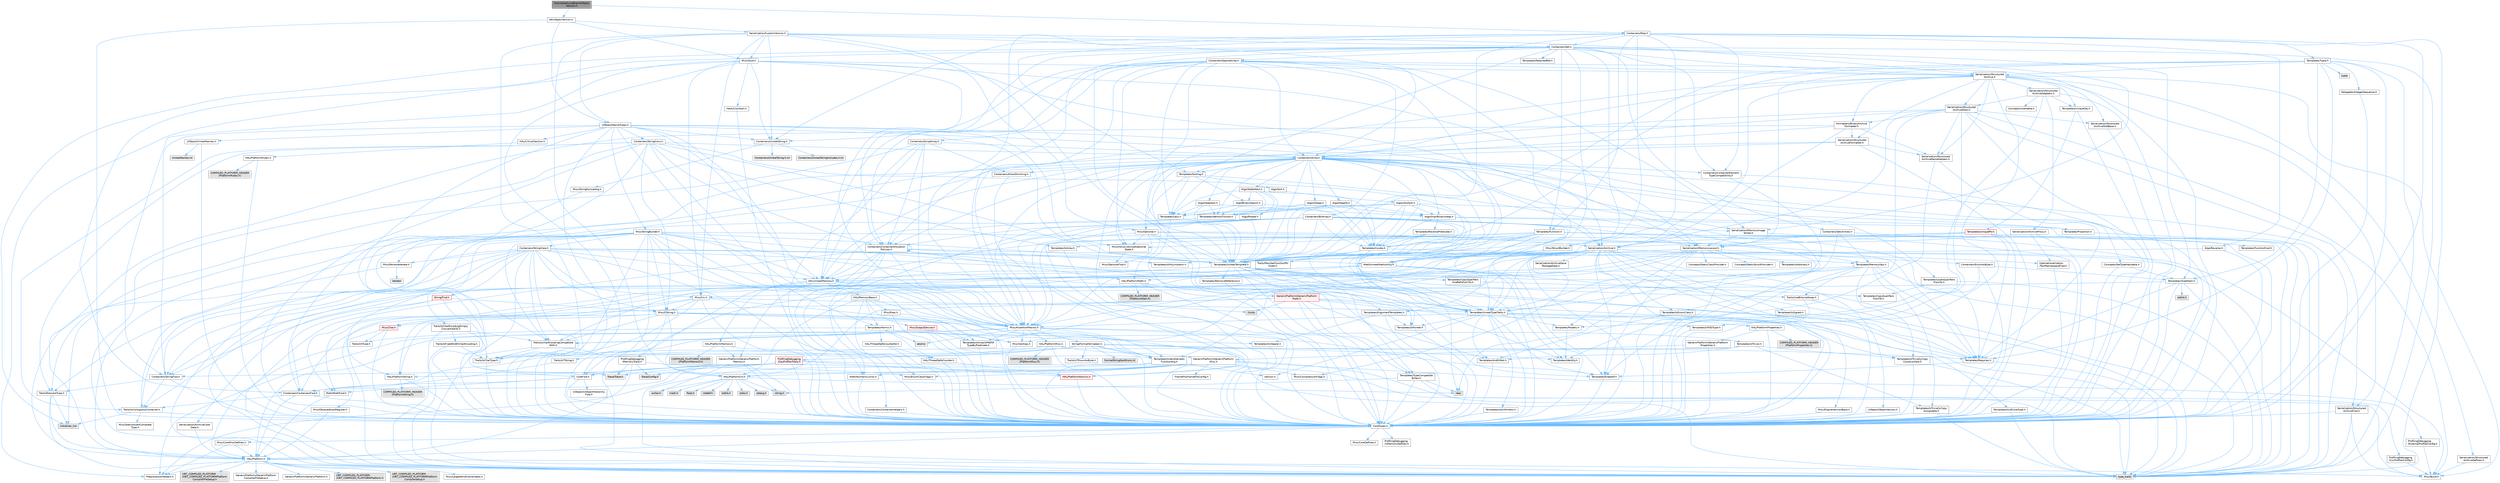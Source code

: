 digraph "FortniteValkyrieBranchObjectVersion.h"
{
 // INTERACTIVE_SVG=YES
 // LATEX_PDF_SIZE
  bgcolor="transparent";
  edge [fontname=Helvetica,fontsize=10,labelfontname=Helvetica,labelfontsize=10];
  node [fontname=Helvetica,fontsize=10,shape=box,height=0.2,width=0.4];
  Node1 [id="Node000001",label="FortniteValkyrieBranchObject\lVersion.h",height=0.2,width=0.4,color="gray40", fillcolor="grey60", style="filled", fontcolor="black",tooltip=" "];
  Node1 -> Node2 [id="edge1_Node000001_Node000002",color="steelblue1",style="solid",tooltip=" "];
  Node2 [id="Node000002",label="DevObjectVersion.h",height=0.2,width=0.4,color="grey40", fillcolor="white", style="filled",URL="$db/d74/DevObjectVersion_8h.html",tooltip=" "];
  Node2 -> Node3 [id="edge2_Node000002_Node000003",color="steelblue1",style="solid",tooltip=" "];
  Node3 [id="Node000003",label="CoreTypes.h",height=0.2,width=0.4,color="grey40", fillcolor="white", style="filled",URL="$dc/dec/CoreTypes_8h.html",tooltip=" "];
  Node3 -> Node4 [id="edge3_Node000003_Node000004",color="steelblue1",style="solid",tooltip=" "];
  Node4 [id="Node000004",label="HAL/Platform.h",height=0.2,width=0.4,color="grey40", fillcolor="white", style="filled",URL="$d9/dd0/Platform_8h.html",tooltip=" "];
  Node4 -> Node5 [id="edge4_Node000004_Node000005",color="steelblue1",style="solid",tooltip=" "];
  Node5 [id="Node000005",label="Misc/Build.h",height=0.2,width=0.4,color="grey40", fillcolor="white", style="filled",URL="$d3/dbb/Build_8h.html",tooltip=" "];
  Node4 -> Node6 [id="edge5_Node000004_Node000006",color="steelblue1",style="solid",tooltip=" "];
  Node6 [id="Node000006",label="Misc/LargeWorldCoordinates.h",height=0.2,width=0.4,color="grey40", fillcolor="white", style="filled",URL="$d2/dcb/LargeWorldCoordinates_8h.html",tooltip=" "];
  Node4 -> Node7 [id="edge6_Node000004_Node000007",color="steelblue1",style="solid",tooltip=" "];
  Node7 [id="Node000007",label="type_traits",height=0.2,width=0.4,color="grey60", fillcolor="#E0E0E0", style="filled",tooltip=" "];
  Node4 -> Node8 [id="edge7_Node000004_Node000008",color="steelblue1",style="solid",tooltip=" "];
  Node8 [id="Node000008",label="PreprocessorHelpers.h",height=0.2,width=0.4,color="grey40", fillcolor="white", style="filled",URL="$db/ddb/PreprocessorHelpers_8h.html",tooltip=" "];
  Node4 -> Node9 [id="edge8_Node000004_Node000009",color="steelblue1",style="solid",tooltip=" "];
  Node9 [id="Node000009",label="UBT_COMPILED_PLATFORM\l/UBT_COMPILED_PLATFORMPlatform\lCompilerPreSetup.h",height=0.2,width=0.4,color="grey60", fillcolor="#E0E0E0", style="filled",tooltip=" "];
  Node4 -> Node10 [id="edge9_Node000004_Node000010",color="steelblue1",style="solid",tooltip=" "];
  Node10 [id="Node000010",label="GenericPlatform/GenericPlatform\lCompilerPreSetup.h",height=0.2,width=0.4,color="grey40", fillcolor="white", style="filled",URL="$d9/dc8/GenericPlatformCompilerPreSetup_8h.html",tooltip=" "];
  Node4 -> Node11 [id="edge10_Node000004_Node000011",color="steelblue1",style="solid",tooltip=" "];
  Node11 [id="Node000011",label="GenericPlatform/GenericPlatform.h",height=0.2,width=0.4,color="grey40", fillcolor="white", style="filled",URL="$d6/d84/GenericPlatform_8h.html",tooltip=" "];
  Node4 -> Node12 [id="edge11_Node000004_Node000012",color="steelblue1",style="solid",tooltip=" "];
  Node12 [id="Node000012",label="UBT_COMPILED_PLATFORM\l/UBT_COMPILED_PLATFORMPlatform.h",height=0.2,width=0.4,color="grey60", fillcolor="#E0E0E0", style="filled",tooltip=" "];
  Node4 -> Node13 [id="edge12_Node000004_Node000013",color="steelblue1",style="solid",tooltip=" "];
  Node13 [id="Node000013",label="UBT_COMPILED_PLATFORM\l/UBT_COMPILED_PLATFORMPlatform\lCompilerSetup.h",height=0.2,width=0.4,color="grey60", fillcolor="#E0E0E0", style="filled",tooltip=" "];
  Node3 -> Node14 [id="edge13_Node000003_Node000014",color="steelblue1",style="solid",tooltip=" "];
  Node14 [id="Node000014",label="ProfilingDebugging\l/UMemoryDefines.h",height=0.2,width=0.4,color="grey40", fillcolor="white", style="filled",URL="$d2/da2/UMemoryDefines_8h.html",tooltip=" "];
  Node3 -> Node15 [id="edge14_Node000003_Node000015",color="steelblue1",style="solid",tooltip=" "];
  Node15 [id="Node000015",label="Misc/CoreMiscDefines.h",height=0.2,width=0.4,color="grey40", fillcolor="white", style="filled",URL="$da/d38/CoreMiscDefines_8h.html",tooltip=" "];
  Node15 -> Node4 [id="edge15_Node000015_Node000004",color="steelblue1",style="solid",tooltip=" "];
  Node15 -> Node8 [id="edge16_Node000015_Node000008",color="steelblue1",style="solid",tooltip=" "];
  Node3 -> Node16 [id="edge17_Node000003_Node000016",color="steelblue1",style="solid",tooltip=" "];
  Node16 [id="Node000016",label="Misc/CoreDefines.h",height=0.2,width=0.4,color="grey40", fillcolor="white", style="filled",URL="$d3/dd2/CoreDefines_8h.html",tooltip=" "];
  Node2 -> Node17 [id="edge18_Node000002_Node000017",color="steelblue1",style="solid",tooltip=" "];
  Node17 [id="Node000017",label="UObject/NameTypes.h",height=0.2,width=0.4,color="grey40", fillcolor="white", style="filled",URL="$d6/d35/NameTypes_8h.html",tooltip=" "];
  Node17 -> Node3 [id="edge19_Node000017_Node000003",color="steelblue1",style="solid",tooltip=" "];
  Node17 -> Node18 [id="edge20_Node000017_Node000018",color="steelblue1",style="solid",tooltip=" "];
  Node18 [id="Node000018",label="Misc/AssertionMacros.h",height=0.2,width=0.4,color="grey40", fillcolor="white", style="filled",URL="$d0/dfa/AssertionMacros_8h.html",tooltip=" "];
  Node18 -> Node3 [id="edge21_Node000018_Node000003",color="steelblue1",style="solid",tooltip=" "];
  Node18 -> Node4 [id="edge22_Node000018_Node000004",color="steelblue1",style="solid",tooltip=" "];
  Node18 -> Node19 [id="edge23_Node000018_Node000019",color="steelblue1",style="solid",tooltip=" "];
  Node19 [id="Node000019",label="HAL/PlatformMisc.h",height=0.2,width=0.4,color="grey40", fillcolor="white", style="filled",URL="$d0/df5/PlatformMisc_8h.html",tooltip=" "];
  Node19 -> Node3 [id="edge24_Node000019_Node000003",color="steelblue1",style="solid",tooltip=" "];
  Node19 -> Node20 [id="edge25_Node000019_Node000020",color="steelblue1",style="solid",tooltip=" "];
  Node20 [id="Node000020",label="GenericPlatform/GenericPlatform\lMisc.h",height=0.2,width=0.4,color="grey40", fillcolor="white", style="filled",URL="$db/d9a/GenericPlatformMisc_8h.html",tooltip=" "];
  Node20 -> Node21 [id="edge26_Node000020_Node000021",color="steelblue1",style="solid",tooltip=" "];
  Node21 [id="Node000021",label="Containers/StringFwd.h",height=0.2,width=0.4,color="grey40", fillcolor="white", style="filled",URL="$df/d37/StringFwd_8h.html",tooltip=" "];
  Node21 -> Node3 [id="edge27_Node000021_Node000003",color="steelblue1",style="solid",tooltip=" "];
  Node21 -> Node22 [id="edge28_Node000021_Node000022",color="steelblue1",style="solid",tooltip=" "];
  Node22 [id="Node000022",label="Traits/ElementType.h",height=0.2,width=0.4,color="grey40", fillcolor="white", style="filled",URL="$d5/d4f/ElementType_8h.html",tooltip=" "];
  Node22 -> Node4 [id="edge29_Node000022_Node000004",color="steelblue1",style="solid",tooltip=" "];
  Node22 -> Node23 [id="edge30_Node000022_Node000023",color="steelblue1",style="solid",tooltip=" "];
  Node23 [id="Node000023",label="initializer_list",height=0.2,width=0.4,color="grey60", fillcolor="#E0E0E0", style="filled",tooltip=" "];
  Node22 -> Node7 [id="edge31_Node000022_Node000007",color="steelblue1",style="solid",tooltip=" "];
  Node21 -> Node24 [id="edge32_Node000021_Node000024",color="steelblue1",style="solid",tooltip=" "];
  Node24 [id="Node000024",label="Traits/IsContiguousContainer.h",height=0.2,width=0.4,color="grey40", fillcolor="white", style="filled",URL="$d5/d3c/IsContiguousContainer_8h.html",tooltip=" "];
  Node24 -> Node3 [id="edge33_Node000024_Node000003",color="steelblue1",style="solid",tooltip=" "];
  Node24 -> Node25 [id="edge34_Node000024_Node000025",color="steelblue1",style="solid",tooltip=" "];
  Node25 [id="Node000025",label="Misc/StaticAssertComplete\lType.h",height=0.2,width=0.4,color="grey40", fillcolor="white", style="filled",URL="$d5/d4e/StaticAssertCompleteType_8h.html",tooltip=" "];
  Node24 -> Node23 [id="edge35_Node000024_Node000023",color="steelblue1",style="solid",tooltip=" "];
  Node20 -> Node26 [id="edge36_Node000020_Node000026",color="steelblue1",style="solid",tooltip=" "];
  Node26 [id="Node000026",label="CoreFwd.h",height=0.2,width=0.4,color="grey40", fillcolor="white", style="filled",URL="$d1/d1e/CoreFwd_8h.html",tooltip=" "];
  Node26 -> Node3 [id="edge37_Node000026_Node000003",color="steelblue1",style="solid",tooltip=" "];
  Node26 -> Node27 [id="edge38_Node000026_Node000027",color="steelblue1",style="solid",tooltip=" "];
  Node27 [id="Node000027",label="Containers/ContainersFwd.h",height=0.2,width=0.4,color="grey40", fillcolor="white", style="filled",URL="$d4/d0a/ContainersFwd_8h.html",tooltip=" "];
  Node27 -> Node4 [id="edge39_Node000027_Node000004",color="steelblue1",style="solid",tooltip=" "];
  Node27 -> Node3 [id="edge40_Node000027_Node000003",color="steelblue1",style="solid",tooltip=" "];
  Node27 -> Node24 [id="edge41_Node000027_Node000024",color="steelblue1",style="solid",tooltip=" "];
  Node26 -> Node28 [id="edge42_Node000026_Node000028",color="steelblue1",style="solid",tooltip=" "];
  Node28 [id="Node000028",label="Math/MathFwd.h",height=0.2,width=0.4,color="grey40", fillcolor="white", style="filled",URL="$d2/d10/MathFwd_8h.html",tooltip=" "];
  Node28 -> Node4 [id="edge43_Node000028_Node000004",color="steelblue1",style="solid",tooltip=" "];
  Node26 -> Node29 [id="edge44_Node000026_Node000029",color="steelblue1",style="solid",tooltip=" "];
  Node29 [id="Node000029",label="UObject/UObjectHierarchy\lFwd.h",height=0.2,width=0.4,color="grey40", fillcolor="white", style="filled",URL="$d3/d13/UObjectHierarchyFwd_8h.html",tooltip=" "];
  Node20 -> Node3 [id="edge45_Node000020_Node000003",color="steelblue1",style="solid",tooltip=" "];
  Node20 -> Node30 [id="edge46_Node000020_Node000030",color="steelblue1",style="solid",tooltip=" "];
  Node30 [id="Node000030",label="FramePro/FrameProConfig.h",height=0.2,width=0.4,color="grey40", fillcolor="white", style="filled",URL="$d7/d90/FrameProConfig_8h.html",tooltip=" "];
  Node20 -> Node31 [id="edge47_Node000020_Node000031",color="steelblue1",style="solid",tooltip=" "];
  Node31 [id="Node000031",label="HAL/PlatformCrt.h",height=0.2,width=0.4,color="grey40", fillcolor="white", style="filled",URL="$d8/d75/PlatformCrt_8h.html",tooltip=" "];
  Node31 -> Node32 [id="edge48_Node000031_Node000032",color="steelblue1",style="solid",tooltip=" "];
  Node32 [id="Node000032",label="new",height=0.2,width=0.4,color="grey60", fillcolor="#E0E0E0", style="filled",tooltip=" "];
  Node31 -> Node33 [id="edge49_Node000031_Node000033",color="steelblue1",style="solid",tooltip=" "];
  Node33 [id="Node000033",label="wchar.h",height=0.2,width=0.4,color="grey60", fillcolor="#E0E0E0", style="filled",tooltip=" "];
  Node31 -> Node34 [id="edge50_Node000031_Node000034",color="steelblue1",style="solid",tooltip=" "];
  Node34 [id="Node000034",label="stddef.h",height=0.2,width=0.4,color="grey60", fillcolor="#E0E0E0", style="filled",tooltip=" "];
  Node31 -> Node35 [id="edge51_Node000031_Node000035",color="steelblue1",style="solid",tooltip=" "];
  Node35 [id="Node000035",label="stdlib.h",height=0.2,width=0.4,color="grey60", fillcolor="#E0E0E0", style="filled",tooltip=" "];
  Node31 -> Node36 [id="edge52_Node000031_Node000036",color="steelblue1",style="solid",tooltip=" "];
  Node36 [id="Node000036",label="stdio.h",height=0.2,width=0.4,color="grey60", fillcolor="#E0E0E0", style="filled",tooltip=" "];
  Node31 -> Node37 [id="edge53_Node000031_Node000037",color="steelblue1",style="solid",tooltip=" "];
  Node37 [id="Node000037",label="stdarg.h",height=0.2,width=0.4,color="grey60", fillcolor="#E0E0E0", style="filled",tooltip=" "];
  Node31 -> Node38 [id="edge54_Node000031_Node000038",color="steelblue1",style="solid",tooltip=" "];
  Node38 [id="Node000038",label="math.h",height=0.2,width=0.4,color="grey60", fillcolor="#E0E0E0", style="filled",tooltip=" "];
  Node31 -> Node39 [id="edge55_Node000031_Node000039",color="steelblue1",style="solid",tooltip=" "];
  Node39 [id="Node000039",label="float.h",height=0.2,width=0.4,color="grey60", fillcolor="#E0E0E0", style="filled",tooltip=" "];
  Node31 -> Node40 [id="edge56_Node000031_Node000040",color="steelblue1",style="solid",tooltip=" "];
  Node40 [id="Node000040",label="string.h",height=0.2,width=0.4,color="grey60", fillcolor="#E0E0E0", style="filled",tooltip=" "];
  Node20 -> Node41 [id="edge57_Node000020_Node000041",color="steelblue1",style="solid",tooltip=" "];
  Node41 [id="Node000041",label="Math/NumericLimits.h",height=0.2,width=0.4,color="grey40", fillcolor="white", style="filled",URL="$df/d1b/NumericLimits_8h.html",tooltip=" "];
  Node41 -> Node3 [id="edge58_Node000041_Node000003",color="steelblue1",style="solid",tooltip=" "];
  Node20 -> Node42 [id="edge59_Node000020_Node000042",color="steelblue1",style="solid",tooltip=" "];
  Node42 [id="Node000042",label="Misc/CompressionFlags.h",height=0.2,width=0.4,color="grey40", fillcolor="white", style="filled",URL="$d9/d76/CompressionFlags_8h.html",tooltip=" "];
  Node20 -> Node43 [id="edge60_Node000020_Node000043",color="steelblue1",style="solid",tooltip=" "];
  Node43 [id="Node000043",label="Misc/EnumClassFlags.h",height=0.2,width=0.4,color="grey40", fillcolor="white", style="filled",URL="$d8/de7/EnumClassFlags_8h.html",tooltip=" "];
  Node20 -> Node44 [id="edge61_Node000020_Node000044",color="steelblue1",style="solid",tooltip=" "];
  Node44 [id="Node000044",label="ProfilingDebugging\l/CsvProfilerConfig.h",height=0.2,width=0.4,color="grey40", fillcolor="white", style="filled",URL="$d3/d88/CsvProfilerConfig_8h.html",tooltip=" "];
  Node44 -> Node5 [id="edge62_Node000044_Node000005",color="steelblue1",style="solid",tooltip=" "];
  Node20 -> Node45 [id="edge63_Node000020_Node000045",color="steelblue1",style="solid",tooltip=" "];
  Node45 [id="Node000045",label="ProfilingDebugging\l/ExternalProfilerConfig.h",height=0.2,width=0.4,color="grey40", fillcolor="white", style="filled",URL="$d3/dbb/ExternalProfilerConfig_8h.html",tooltip=" "];
  Node45 -> Node5 [id="edge64_Node000045_Node000005",color="steelblue1",style="solid",tooltip=" "];
  Node19 -> Node46 [id="edge65_Node000019_Node000046",color="steelblue1",style="solid",tooltip=" "];
  Node46 [id="Node000046",label="COMPILED_PLATFORM_HEADER\l(PlatformMisc.h)",height=0.2,width=0.4,color="grey60", fillcolor="#E0E0E0", style="filled",tooltip=" "];
  Node19 -> Node47 [id="edge66_Node000019_Node000047",color="steelblue1",style="solid",tooltip=" "];
  Node47 [id="Node000047",label="ProfilingDebugging\l/CpuProfilerTrace.h",height=0.2,width=0.4,color="red", fillcolor="#FFF0F0", style="filled",URL="$da/dcb/CpuProfilerTrace_8h.html",tooltip=" "];
  Node47 -> Node3 [id="edge67_Node000047_Node000003",color="steelblue1",style="solid",tooltip=" "];
  Node47 -> Node27 [id="edge68_Node000047_Node000027",color="steelblue1",style="solid",tooltip=" "];
  Node47 -> Node48 [id="edge69_Node000047_Node000048",color="steelblue1",style="solid",tooltip=" "];
  Node48 [id="Node000048",label="HAL/PlatformAtomics.h",height=0.2,width=0.4,color="red", fillcolor="#FFF0F0", style="filled",URL="$d3/d36/PlatformAtomics_8h.html",tooltip=" "];
  Node48 -> Node3 [id="edge70_Node000048_Node000003",color="steelblue1",style="solid",tooltip=" "];
  Node47 -> Node8 [id="edge71_Node000047_Node000008",color="steelblue1",style="solid",tooltip=" "];
  Node47 -> Node5 [id="edge72_Node000047_Node000005",color="steelblue1",style="solid",tooltip=" "];
  Node47 -> Node51 [id="edge73_Node000047_Node000051",color="steelblue1",style="solid",tooltip=" "];
  Node51 [id="Node000051",label="Trace/Config.h",height=0.2,width=0.4,color="grey60", fillcolor="#E0E0E0", style="filled",tooltip=" "];
  Node47 -> Node54 [id="edge74_Node000047_Node000054",color="steelblue1",style="solid",tooltip=" "];
  Node54 [id="Node000054",label="Trace/Trace.h",height=0.2,width=0.4,color="grey60", fillcolor="#E0E0E0", style="filled",tooltip=" "];
  Node18 -> Node8 [id="edge75_Node000018_Node000008",color="steelblue1",style="solid",tooltip=" "];
  Node18 -> Node55 [id="edge76_Node000018_Node000055",color="steelblue1",style="solid",tooltip=" "];
  Node55 [id="Node000055",label="Templates/EnableIf.h",height=0.2,width=0.4,color="grey40", fillcolor="white", style="filled",URL="$d7/d60/EnableIf_8h.html",tooltip=" "];
  Node55 -> Node3 [id="edge77_Node000055_Node000003",color="steelblue1",style="solid",tooltip=" "];
  Node18 -> Node56 [id="edge78_Node000018_Node000056",color="steelblue1",style="solid",tooltip=" "];
  Node56 [id="Node000056",label="Templates/IsArrayOrRefOf\lTypeByPredicate.h",height=0.2,width=0.4,color="grey40", fillcolor="white", style="filled",URL="$d6/da1/IsArrayOrRefOfTypeByPredicate_8h.html",tooltip=" "];
  Node56 -> Node3 [id="edge79_Node000056_Node000003",color="steelblue1",style="solid",tooltip=" "];
  Node18 -> Node57 [id="edge80_Node000018_Node000057",color="steelblue1",style="solid",tooltip=" "];
  Node57 [id="Node000057",label="Templates/IsValidVariadic\lFunctionArg.h",height=0.2,width=0.4,color="grey40", fillcolor="white", style="filled",URL="$d0/dc8/IsValidVariadicFunctionArg_8h.html",tooltip=" "];
  Node57 -> Node3 [id="edge81_Node000057_Node000003",color="steelblue1",style="solid",tooltip=" "];
  Node57 -> Node58 [id="edge82_Node000057_Node000058",color="steelblue1",style="solid",tooltip=" "];
  Node58 [id="Node000058",label="IsEnum.h",height=0.2,width=0.4,color="grey40", fillcolor="white", style="filled",URL="$d4/de5/IsEnum_8h.html",tooltip=" "];
  Node57 -> Node7 [id="edge83_Node000057_Node000007",color="steelblue1",style="solid",tooltip=" "];
  Node18 -> Node59 [id="edge84_Node000018_Node000059",color="steelblue1",style="solid",tooltip=" "];
  Node59 [id="Node000059",label="Traits/IsCharEncodingCompatible\lWith.h",height=0.2,width=0.4,color="grey40", fillcolor="white", style="filled",URL="$df/dd1/IsCharEncodingCompatibleWith_8h.html",tooltip=" "];
  Node59 -> Node7 [id="edge85_Node000059_Node000007",color="steelblue1",style="solid",tooltip=" "];
  Node59 -> Node60 [id="edge86_Node000059_Node000060",color="steelblue1",style="solid",tooltip=" "];
  Node60 [id="Node000060",label="Traits/IsCharType.h",height=0.2,width=0.4,color="grey40", fillcolor="white", style="filled",URL="$db/d51/IsCharType_8h.html",tooltip=" "];
  Node60 -> Node3 [id="edge87_Node000060_Node000003",color="steelblue1",style="solid",tooltip=" "];
  Node18 -> Node61 [id="edge88_Node000018_Node000061",color="steelblue1",style="solid",tooltip=" "];
  Node61 [id="Node000061",label="Misc/VarArgs.h",height=0.2,width=0.4,color="grey40", fillcolor="white", style="filled",URL="$d5/d6f/VarArgs_8h.html",tooltip=" "];
  Node61 -> Node3 [id="edge89_Node000061_Node000003",color="steelblue1",style="solid",tooltip=" "];
  Node18 -> Node62 [id="edge90_Node000018_Node000062",color="steelblue1",style="solid",tooltip=" "];
  Node62 [id="Node000062",label="String/FormatStringSan.h",height=0.2,width=0.4,color="grey40", fillcolor="white", style="filled",URL="$d3/d8b/FormatStringSan_8h.html",tooltip=" "];
  Node62 -> Node7 [id="edge91_Node000062_Node000007",color="steelblue1",style="solid",tooltip=" "];
  Node62 -> Node3 [id="edge92_Node000062_Node000003",color="steelblue1",style="solid",tooltip=" "];
  Node62 -> Node63 [id="edge93_Node000062_Node000063",color="steelblue1",style="solid",tooltip=" "];
  Node63 [id="Node000063",label="Templates/Requires.h",height=0.2,width=0.4,color="grey40", fillcolor="white", style="filled",URL="$dc/d96/Requires_8h.html",tooltip=" "];
  Node63 -> Node55 [id="edge94_Node000063_Node000055",color="steelblue1",style="solid",tooltip=" "];
  Node63 -> Node7 [id="edge95_Node000063_Node000007",color="steelblue1",style="solid",tooltip=" "];
  Node62 -> Node64 [id="edge96_Node000062_Node000064",color="steelblue1",style="solid",tooltip=" "];
  Node64 [id="Node000064",label="Templates/Identity.h",height=0.2,width=0.4,color="grey40", fillcolor="white", style="filled",URL="$d0/dd5/Identity_8h.html",tooltip=" "];
  Node62 -> Node57 [id="edge97_Node000062_Node000057",color="steelblue1",style="solid",tooltip=" "];
  Node62 -> Node60 [id="edge98_Node000062_Node000060",color="steelblue1",style="solid",tooltip=" "];
  Node62 -> Node65 [id="edge99_Node000062_Node000065",color="steelblue1",style="solid",tooltip=" "];
  Node65 [id="Node000065",label="Traits/IsTEnumAsByte.h",height=0.2,width=0.4,color="grey40", fillcolor="white", style="filled",URL="$d1/de6/IsTEnumAsByte_8h.html",tooltip=" "];
  Node62 -> Node66 [id="edge100_Node000062_Node000066",color="steelblue1",style="solid",tooltip=" "];
  Node66 [id="Node000066",label="Traits/IsTString.h",height=0.2,width=0.4,color="grey40", fillcolor="white", style="filled",URL="$d0/df8/IsTString_8h.html",tooltip=" "];
  Node66 -> Node27 [id="edge101_Node000066_Node000027",color="steelblue1",style="solid",tooltip=" "];
  Node62 -> Node27 [id="edge102_Node000062_Node000027",color="steelblue1",style="solid",tooltip=" "];
  Node62 -> Node67 [id="edge103_Node000062_Node000067",color="steelblue1",style="solid",tooltip=" "];
  Node67 [id="Node000067",label="FormatStringSanErrors.inl",height=0.2,width=0.4,color="grey60", fillcolor="#E0E0E0", style="filled",tooltip=" "];
  Node18 -> Node68 [id="edge104_Node000018_Node000068",color="steelblue1",style="solid",tooltip=" "];
  Node68 [id="Node000068",label="atomic",height=0.2,width=0.4,color="grey60", fillcolor="#E0E0E0", style="filled",tooltip=" "];
  Node17 -> Node69 [id="edge105_Node000017_Node000069",color="steelblue1",style="solid",tooltip=" "];
  Node69 [id="Node000069",label="HAL/UnrealMemory.h",height=0.2,width=0.4,color="grey40", fillcolor="white", style="filled",URL="$d9/d96/UnrealMemory_8h.html",tooltip=" "];
  Node69 -> Node3 [id="edge106_Node000069_Node000003",color="steelblue1",style="solid",tooltip=" "];
  Node69 -> Node70 [id="edge107_Node000069_Node000070",color="steelblue1",style="solid",tooltip=" "];
  Node70 [id="Node000070",label="GenericPlatform/GenericPlatform\lMemory.h",height=0.2,width=0.4,color="grey40", fillcolor="white", style="filled",URL="$dd/d22/GenericPlatformMemory_8h.html",tooltip=" "];
  Node70 -> Node26 [id="edge108_Node000070_Node000026",color="steelblue1",style="solid",tooltip=" "];
  Node70 -> Node3 [id="edge109_Node000070_Node000003",color="steelblue1",style="solid",tooltip=" "];
  Node70 -> Node71 [id="edge110_Node000070_Node000071",color="steelblue1",style="solid",tooltip=" "];
  Node71 [id="Node000071",label="HAL/PlatformString.h",height=0.2,width=0.4,color="grey40", fillcolor="white", style="filled",URL="$db/db5/PlatformString_8h.html",tooltip=" "];
  Node71 -> Node3 [id="edge111_Node000071_Node000003",color="steelblue1",style="solid",tooltip=" "];
  Node71 -> Node72 [id="edge112_Node000071_Node000072",color="steelblue1",style="solid",tooltip=" "];
  Node72 [id="Node000072",label="COMPILED_PLATFORM_HEADER\l(PlatformString.h)",height=0.2,width=0.4,color="grey60", fillcolor="#E0E0E0", style="filled",tooltip=" "];
  Node70 -> Node40 [id="edge113_Node000070_Node000040",color="steelblue1",style="solid",tooltip=" "];
  Node70 -> Node33 [id="edge114_Node000070_Node000033",color="steelblue1",style="solid",tooltip=" "];
  Node69 -> Node73 [id="edge115_Node000069_Node000073",color="steelblue1",style="solid",tooltip=" "];
  Node73 [id="Node000073",label="HAL/MemoryBase.h",height=0.2,width=0.4,color="grey40", fillcolor="white", style="filled",URL="$d6/d9f/MemoryBase_8h.html",tooltip=" "];
  Node73 -> Node3 [id="edge116_Node000073_Node000003",color="steelblue1",style="solid",tooltip=" "];
  Node73 -> Node48 [id="edge117_Node000073_Node000048",color="steelblue1",style="solid",tooltip=" "];
  Node73 -> Node31 [id="edge118_Node000073_Node000031",color="steelblue1",style="solid",tooltip=" "];
  Node73 -> Node74 [id="edge119_Node000073_Node000074",color="steelblue1",style="solid",tooltip=" "];
  Node74 [id="Node000074",label="Misc/Exec.h",height=0.2,width=0.4,color="grey40", fillcolor="white", style="filled",URL="$de/ddb/Exec_8h.html",tooltip=" "];
  Node74 -> Node3 [id="edge120_Node000074_Node000003",color="steelblue1",style="solid",tooltip=" "];
  Node74 -> Node18 [id="edge121_Node000074_Node000018",color="steelblue1",style="solid",tooltip=" "];
  Node73 -> Node75 [id="edge122_Node000073_Node000075",color="steelblue1",style="solid",tooltip=" "];
  Node75 [id="Node000075",label="Misc/OutputDevice.h",height=0.2,width=0.4,color="red", fillcolor="#FFF0F0", style="filled",URL="$d7/d32/OutputDevice_8h.html",tooltip=" "];
  Node75 -> Node26 [id="edge123_Node000075_Node000026",color="steelblue1",style="solid",tooltip=" "];
  Node75 -> Node3 [id="edge124_Node000075_Node000003",color="steelblue1",style="solid",tooltip=" "];
  Node75 -> Node61 [id="edge125_Node000075_Node000061",color="steelblue1",style="solid",tooltip=" "];
  Node75 -> Node56 [id="edge126_Node000075_Node000056",color="steelblue1",style="solid",tooltip=" "];
  Node75 -> Node57 [id="edge127_Node000075_Node000057",color="steelblue1",style="solid",tooltip=" "];
  Node75 -> Node59 [id="edge128_Node000075_Node000059",color="steelblue1",style="solid",tooltip=" "];
  Node73 -> Node77 [id="edge129_Node000073_Node000077",color="steelblue1",style="solid",tooltip=" "];
  Node77 [id="Node000077",label="Templates/Atomic.h",height=0.2,width=0.4,color="grey40", fillcolor="white", style="filled",URL="$d3/d91/Atomic_8h.html",tooltip=" "];
  Node77 -> Node78 [id="edge130_Node000077_Node000078",color="steelblue1",style="solid",tooltip=" "];
  Node78 [id="Node000078",label="HAL/ThreadSafeCounter.h",height=0.2,width=0.4,color="grey40", fillcolor="white", style="filled",URL="$dc/dc9/ThreadSafeCounter_8h.html",tooltip=" "];
  Node78 -> Node3 [id="edge131_Node000078_Node000003",color="steelblue1",style="solid",tooltip=" "];
  Node78 -> Node48 [id="edge132_Node000078_Node000048",color="steelblue1",style="solid",tooltip=" "];
  Node77 -> Node79 [id="edge133_Node000077_Node000079",color="steelblue1",style="solid",tooltip=" "];
  Node79 [id="Node000079",label="HAL/ThreadSafeCounter64.h",height=0.2,width=0.4,color="grey40", fillcolor="white", style="filled",URL="$d0/d12/ThreadSafeCounter64_8h.html",tooltip=" "];
  Node79 -> Node3 [id="edge134_Node000079_Node000003",color="steelblue1",style="solid",tooltip=" "];
  Node79 -> Node78 [id="edge135_Node000079_Node000078",color="steelblue1",style="solid",tooltip=" "];
  Node77 -> Node80 [id="edge136_Node000077_Node000080",color="steelblue1",style="solid",tooltip=" "];
  Node80 [id="Node000080",label="Templates/IsIntegral.h",height=0.2,width=0.4,color="grey40", fillcolor="white", style="filled",URL="$da/d64/IsIntegral_8h.html",tooltip=" "];
  Node80 -> Node3 [id="edge137_Node000080_Node000003",color="steelblue1",style="solid",tooltip=" "];
  Node77 -> Node81 [id="edge138_Node000077_Node000081",color="steelblue1",style="solid",tooltip=" "];
  Node81 [id="Node000081",label="Templates/IsTrivial.h",height=0.2,width=0.4,color="grey40", fillcolor="white", style="filled",URL="$da/d4c/IsTrivial_8h.html",tooltip=" "];
  Node81 -> Node82 [id="edge139_Node000081_Node000082",color="steelblue1",style="solid",tooltip=" "];
  Node82 [id="Node000082",label="Templates/AndOrNot.h",height=0.2,width=0.4,color="grey40", fillcolor="white", style="filled",URL="$db/d0a/AndOrNot_8h.html",tooltip=" "];
  Node82 -> Node3 [id="edge140_Node000082_Node000003",color="steelblue1",style="solid",tooltip=" "];
  Node81 -> Node83 [id="edge141_Node000081_Node000083",color="steelblue1",style="solid",tooltip=" "];
  Node83 [id="Node000083",label="Templates/IsTriviallyCopy\lConstructible.h",height=0.2,width=0.4,color="grey40", fillcolor="white", style="filled",URL="$d3/d78/IsTriviallyCopyConstructible_8h.html",tooltip=" "];
  Node83 -> Node3 [id="edge142_Node000083_Node000003",color="steelblue1",style="solid",tooltip=" "];
  Node83 -> Node7 [id="edge143_Node000083_Node000007",color="steelblue1",style="solid",tooltip=" "];
  Node81 -> Node84 [id="edge144_Node000081_Node000084",color="steelblue1",style="solid",tooltip=" "];
  Node84 [id="Node000084",label="Templates/IsTriviallyCopy\lAssignable.h",height=0.2,width=0.4,color="grey40", fillcolor="white", style="filled",URL="$d2/df2/IsTriviallyCopyAssignable_8h.html",tooltip=" "];
  Node84 -> Node3 [id="edge145_Node000084_Node000003",color="steelblue1",style="solid",tooltip=" "];
  Node84 -> Node7 [id="edge146_Node000084_Node000007",color="steelblue1",style="solid",tooltip=" "];
  Node81 -> Node7 [id="edge147_Node000081_Node000007",color="steelblue1",style="solid",tooltip=" "];
  Node77 -> Node85 [id="edge148_Node000077_Node000085",color="steelblue1",style="solid",tooltip=" "];
  Node85 [id="Node000085",label="Traits/IntType.h",height=0.2,width=0.4,color="grey40", fillcolor="white", style="filled",URL="$d7/deb/IntType_8h.html",tooltip=" "];
  Node85 -> Node4 [id="edge149_Node000085_Node000004",color="steelblue1",style="solid",tooltip=" "];
  Node77 -> Node68 [id="edge150_Node000077_Node000068",color="steelblue1",style="solid",tooltip=" "];
  Node69 -> Node86 [id="edge151_Node000069_Node000086",color="steelblue1",style="solid",tooltip=" "];
  Node86 [id="Node000086",label="HAL/PlatformMemory.h",height=0.2,width=0.4,color="grey40", fillcolor="white", style="filled",URL="$de/d68/PlatformMemory_8h.html",tooltip=" "];
  Node86 -> Node3 [id="edge152_Node000086_Node000003",color="steelblue1",style="solid",tooltip=" "];
  Node86 -> Node70 [id="edge153_Node000086_Node000070",color="steelblue1",style="solid",tooltip=" "];
  Node86 -> Node87 [id="edge154_Node000086_Node000087",color="steelblue1",style="solid",tooltip=" "];
  Node87 [id="Node000087",label="COMPILED_PLATFORM_HEADER\l(PlatformMemory.h)",height=0.2,width=0.4,color="grey60", fillcolor="#E0E0E0", style="filled",tooltip=" "];
  Node69 -> Node88 [id="edge155_Node000069_Node000088",color="steelblue1",style="solid",tooltip=" "];
  Node88 [id="Node000088",label="ProfilingDebugging\l/MemoryTrace.h",height=0.2,width=0.4,color="grey40", fillcolor="white", style="filled",URL="$da/dd7/MemoryTrace_8h.html",tooltip=" "];
  Node88 -> Node4 [id="edge156_Node000088_Node000004",color="steelblue1",style="solid",tooltip=" "];
  Node88 -> Node43 [id="edge157_Node000088_Node000043",color="steelblue1",style="solid",tooltip=" "];
  Node88 -> Node51 [id="edge158_Node000088_Node000051",color="steelblue1",style="solid",tooltip=" "];
  Node88 -> Node54 [id="edge159_Node000088_Node000054",color="steelblue1",style="solid",tooltip=" "];
  Node69 -> Node89 [id="edge160_Node000069_Node000089",color="steelblue1",style="solid",tooltip=" "];
  Node89 [id="Node000089",label="Templates/IsPointer.h",height=0.2,width=0.4,color="grey40", fillcolor="white", style="filled",URL="$d7/d05/IsPointer_8h.html",tooltip=" "];
  Node89 -> Node3 [id="edge161_Node000089_Node000003",color="steelblue1",style="solid",tooltip=" "];
  Node17 -> Node90 [id="edge162_Node000017_Node000090",color="steelblue1",style="solid",tooltip=" "];
  Node90 [id="Node000090",label="Templates/UnrealTypeTraits.h",height=0.2,width=0.4,color="grey40", fillcolor="white", style="filled",URL="$d2/d2d/UnrealTypeTraits_8h.html",tooltip=" "];
  Node90 -> Node3 [id="edge163_Node000090_Node000003",color="steelblue1",style="solid",tooltip=" "];
  Node90 -> Node89 [id="edge164_Node000090_Node000089",color="steelblue1",style="solid",tooltip=" "];
  Node90 -> Node18 [id="edge165_Node000090_Node000018",color="steelblue1",style="solid",tooltip=" "];
  Node90 -> Node82 [id="edge166_Node000090_Node000082",color="steelblue1",style="solid",tooltip=" "];
  Node90 -> Node55 [id="edge167_Node000090_Node000055",color="steelblue1",style="solid",tooltip=" "];
  Node90 -> Node91 [id="edge168_Node000090_Node000091",color="steelblue1",style="solid",tooltip=" "];
  Node91 [id="Node000091",label="Templates/IsArithmetic.h",height=0.2,width=0.4,color="grey40", fillcolor="white", style="filled",URL="$d2/d5d/IsArithmetic_8h.html",tooltip=" "];
  Node91 -> Node3 [id="edge169_Node000091_Node000003",color="steelblue1",style="solid",tooltip=" "];
  Node90 -> Node58 [id="edge170_Node000090_Node000058",color="steelblue1",style="solid",tooltip=" "];
  Node90 -> Node92 [id="edge171_Node000090_Node000092",color="steelblue1",style="solid",tooltip=" "];
  Node92 [id="Node000092",label="Templates/Models.h",height=0.2,width=0.4,color="grey40", fillcolor="white", style="filled",URL="$d3/d0c/Models_8h.html",tooltip=" "];
  Node92 -> Node64 [id="edge172_Node000092_Node000064",color="steelblue1",style="solid",tooltip=" "];
  Node90 -> Node93 [id="edge173_Node000090_Node000093",color="steelblue1",style="solid",tooltip=" "];
  Node93 [id="Node000093",label="Templates/IsPODType.h",height=0.2,width=0.4,color="grey40", fillcolor="white", style="filled",URL="$d7/db1/IsPODType_8h.html",tooltip=" "];
  Node93 -> Node3 [id="edge174_Node000093_Node000003",color="steelblue1",style="solid",tooltip=" "];
  Node90 -> Node94 [id="edge175_Node000090_Node000094",color="steelblue1",style="solid",tooltip=" "];
  Node94 [id="Node000094",label="Templates/IsUECoreType.h",height=0.2,width=0.4,color="grey40", fillcolor="white", style="filled",URL="$d1/db8/IsUECoreType_8h.html",tooltip=" "];
  Node94 -> Node3 [id="edge176_Node000094_Node000003",color="steelblue1",style="solid",tooltip=" "];
  Node94 -> Node7 [id="edge177_Node000094_Node000007",color="steelblue1",style="solid",tooltip=" "];
  Node90 -> Node83 [id="edge178_Node000090_Node000083",color="steelblue1",style="solid",tooltip=" "];
  Node17 -> Node95 [id="edge179_Node000017_Node000095",color="steelblue1",style="solid",tooltip=" "];
  Node95 [id="Node000095",label="Templates/UnrealTemplate.h",height=0.2,width=0.4,color="grey40", fillcolor="white", style="filled",URL="$d4/d24/UnrealTemplate_8h.html",tooltip=" "];
  Node95 -> Node3 [id="edge180_Node000095_Node000003",color="steelblue1",style="solid",tooltip=" "];
  Node95 -> Node89 [id="edge181_Node000095_Node000089",color="steelblue1",style="solid",tooltip=" "];
  Node95 -> Node69 [id="edge182_Node000095_Node000069",color="steelblue1",style="solid",tooltip=" "];
  Node95 -> Node96 [id="edge183_Node000095_Node000096",color="steelblue1",style="solid",tooltip=" "];
  Node96 [id="Node000096",label="Templates/CopyQualifiers\lAndRefsFromTo.h",height=0.2,width=0.4,color="grey40", fillcolor="white", style="filled",URL="$d3/db3/CopyQualifiersAndRefsFromTo_8h.html",tooltip=" "];
  Node96 -> Node97 [id="edge184_Node000096_Node000097",color="steelblue1",style="solid",tooltip=" "];
  Node97 [id="Node000097",label="Templates/CopyQualifiers\lFromTo.h",height=0.2,width=0.4,color="grey40", fillcolor="white", style="filled",URL="$d5/db4/CopyQualifiersFromTo_8h.html",tooltip=" "];
  Node95 -> Node90 [id="edge185_Node000095_Node000090",color="steelblue1",style="solid",tooltip=" "];
  Node95 -> Node98 [id="edge186_Node000095_Node000098",color="steelblue1",style="solid",tooltip=" "];
  Node98 [id="Node000098",label="Templates/RemoveReference.h",height=0.2,width=0.4,color="grey40", fillcolor="white", style="filled",URL="$da/dbe/RemoveReference_8h.html",tooltip=" "];
  Node98 -> Node3 [id="edge187_Node000098_Node000003",color="steelblue1",style="solid",tooltip=" "];
  Node95 -> Node63 [id="edge188_Node000095_Node000063",color="steelblue1",style="solid",tooltip=" "];
  Node95 -> Node99 [id="edge189_Node000095_Node000099",color="steelblue1",style="solid",tooltip=" "];
  Node99 [id="Node000099",label="Templates/TypeCompatible\lBytes.h",height=0.2,width=0.4,color="grey40", fillcolor="white", style="filled",URL="$df/d0a/TypeCompatibleBytes_8h.html",tooltip=" "];
  Node99 -> Node3 [id="edge190_Node000099_Node000003",color="steelblue1",style="solid",tooltip=" "];
  Node99 -> Node40 [id="edge191_Node000099_Node000040",color="steelblue1",style="solid",tooltip=" "];
  Node99 -> Node32 [id="edge192_Node000099_Node000032",color="steelblue1",style="solid",tooltip=" "];
  Node99 -> Node7 [id="edge193_Node000099_Node000007",color="steelblue1",style="solid",tooltip=" "];
  Node95 -> Node64 [id="edge194_Node000095_Node000064",color="steelblue1",style="solid",tooltip=" "];
  Node95 -> Node24 [id="edge195_Node000095_Node000024",color="steelblue1",style="solid",tooltip=" "];
  Node95 -> Node100 [id="edge196_Node000095_Node000100",color="steelblue1",style="solid",tooltip=" "];
  Node100 [id="Node000100",label="Traits/UseBitwiseSwap.h",height=0.2,width=0.4,color="grey40", fillcolor="white", style="filled",URL="$db/df3/UseBitwiseSwap_8h.html",tooltip=" "];
  Node100 -> Node3 [id="edge197_Node000100_Node000003",color="steelblue1",style="solid",tooltip=" "];
  Node100 -> Node7 [id="edge198_Node000100_Node000007",color="steelblue1",style="solid",tooltip=" "];
  Node95 -> Node7 [id="edge199_Node000095_Node000007",color="steelblue1",style="solid",tooltip=" "];
  Node17 -> Node101 [id="edge200_Node000017_Node000101",color="steelblue1",style="solid",tooltip=" "];
  Node101 [id="Node000101",label="Containers/UnrealString.h",height=0.2,width=0.4,color="grey40", fillcolor="white", style="filled",URL="$d5/dba/UnrealString_8h.html",tooltip=" "];
  Node101 -> Node102 [id="edge201_Node000101_Node000102",color="steelblue1",style="solid",tooltip=" "];
  Node102 [id="Node000102",label="Containers/UnrealStringIncludes.h.inl",height=0.2,width=0.4,color="grey60", fillcolor="#E0E0E0", style="filled",tooltip=" "];
  Node101 -> Node103 [id="edge202_Node000101_Node000103",color="steelblue1",style="solid",tooltip=" "];
  Node103 [id="Node000103",label="Containers/UnrealString.h.inl",height=0.2,width=0.4,color="grey60", fillcolor="#E0E0E0", style="filled",tooltip=" "];
  Node101 -> Node104 [id="edge203_Node000101_Node000104",color="steelblue1",style="solid",tooltip=" "];
  Node104 [id="Node000104",label="Misc/StringFormatArg.h",height=0.2,width=0.4,color="grey40", fillcolor="white", style="filled",URL="$d2/d16/StringFormatArg_8h.html",tooltip=" "];
  Node104 -> Node27 [id="edge204_Node000104_Node000027",color="steelblue1",style="solid",tooltip=" "];
  Node17 -> Node105 [id="edge205_Node000017_Node000105",color="steelblue1",style="solid",tooltip=" "];
  Node105 [id="Node000105",label="HAL/CriticalSection.h",height=0.2,width=0.4,color="grey40", fillcolor="white", style="filled",URL="$d6/d90/CriticalSection_8h.html",tooltip=" "];
  Node105 -> Node106 [id="edge206_Node000105_Node000106",color="steelblue1",style="solid",tooltip=" "];
  Node106 [id="Node000106",label="HAL/PlatformMutex.h",height=0.2,width=0.4,color="grey40", fillcolor="white", style="filled",URL="$d9/d0b/PlatformMutex_8h.html",tooltip=" "];
  Node106 -> Node3 [id="edge207_Node000106_Node000003",color="steelblue1",style="solid",tooltip=" "];
  Node106 -> Node107 [id="edge208_Node000106_Node000107",color="steelblue1",style="solid",tooltip=" "];
  Node107 [id="Node000107",label="COMPILED_PLATFORM_HEADER\l(PlatformMutex.h)",height=0.2,width=0.4,color="grey60", fillcolor="#E0E0E0", style="filled",tooltip=" "];
  Node17 -> Node108 [id="edge209_Node000017_Node000108",color="steelblue1",style="solid",tooltip=" "];
  Node108 [id="Node000108",label="Containers/StringConv.h",height=0.2,width=0.4,color="grey40", fillcolor="white", style="filled",URL="$d3/ddf/StringConv_8h.html",tooltip=" "];
  Node108 -> Node3 [id="edge210_Node000108_Node000003",color="steelblue1",style="solid",tooltip=" "];
  Node108 -> Node18 [id="edge211_Node000108_Node000018",color="steelblue1",style="solid",tooltip=" "];
  Node108 -> Node109 [id="edge212_Node000108_Node000109",color="steelblue1",style="solid",tooltip=" "];
  Node109 [id="Node000109",label="Containers/ContainerAllocation\lPolicies.h",height=0.2,width=0.4,color="grey40", fillcolor="white", style="filled",URL="$d7/dff/ContainerAllocationPolicies_8h.html",tooltip=" "];
  Node109 -> Node3 [id="edge213_Node000109_Node000003",color="steelblue1",style="solid",tooltip=" "];
  Node109 -> Node110 [id="edge214_Node000109_Node000110",color="steelblue1",style="solid",tooltip=" "];
  Node110 [id="Node000110",label="Containers/ContainerHelpers.h",height=0.2,width=0.4,color="grey40", fillcolor="white", style="filled",URL="$d7/d33/ContainerHelpers_8h.html",tooltip=" "];
  Node110 -> Node3 [id="edge215_Node000110_Node000003",color="steelblue1",style="solid",tooltip=" "];
  Node109 -> Node109 [id="edge216_Node000109_Node000109",color="steelblue1",style="solid",tooltip=" "];
  Node109 -> Node111 [id="edge217_Node000109_Node000111",color="steelblue1",style="solid",tooltip=" "];
  Node111 [id="Node000111",label="HAL/PlatformMath.h",height=0.2,width=0.4,color="grey40", fillcolor="white", style="filled",URL="$dc/d53/PlatformMath_8h.html",tooltip=" "];
  Node111 -> Node3 [id="edge218_Node000111_Node000003",color="steelblue1",style="solid",tooltip=" "];
  Node111 -> Node112 [id="edge219_Node000111_Node000112",color="steelblue1",style="solid",tooltip=" "];
  Node112 [id="Node000112",label="GenericPlatform/GenericPlatform\lMath.h",height=0.2,width=0.4,color="red", fillcolor="#FFF0F0", style="filled",URL="$d5/d79/GenericPlatformMath_8h.html",tooltip=" "];
  Node112 -> Node3 [id="edge220_Node000112_Node000003",color="steelblue1",style="solid",tooltip=" "];
  Node112 -> Node27 [id="edge221_Node000112_Node000027",color="steelblue1",style="solid",tooltip=" "];
  Node112 -> Node31 [id="edge222_Node000112_Node000031",color="steelblue1",style="solid",tooltip=" "];
  Node112 -> Node82 [id="edge223_Node000112_Node000082",color="steelblue1",style="solid",tooltip=" "];
  Node112 -> Node90 [id="edge224_Node000112_Node000090",color="steelblue1",style="solid",tooltip=" "];
  Node112 -> Node63 [id="edge225_Node000112_Node000063",color="steelblue1",style="solid",tooltip=" "];
  Node112 -> Node99 [id="edge226_Node000112_Node000099",color="steelblue1",style="solid",tooltip=" "];
  Node112 -> Node117 [id="edge227_Node000112_Node000117",color="steelblue1",style="solid",tooltip=" "];
  Node117 [id="Node000117",label="limits",height=0.2,width=0.4,color="grey60", fillcolor="#E0E0E0", style="filled",tooltip=" "];
  Node112 -> Node7 [id="edge228_Node000112_Node000007",color="steelblue1",style="solid",tooltip=" "];
  Node111 -> Node118 [id="edge229_Node000111_Node000118",color="steelblue1",style="solid",tooltip=" "];
  Node118 [id="Node000118",label="COMPILED_PLATFORM_HEADER\l(PlatformMath.h)",height=0.2,width=0.4,color="grey60", fillcolor="#E0E0E0", style="filled",tooltip=" "];
  Node109 -> Node69 [id="edge230_Node000109_Node000069",color="steelblue1",style="solid",tooltip=" "];
  Node109 -> Node41 [id="edge231_Node000109_Node000041",color="steelblue1",style="solid",tooltip=" "];
  Node109 -> Node18 [id="edge232_Node000109_Node000018",color="steelblue1",style="solid",tooltip=" "];
  Node109 -> Node119 [id="edge233_Node000109_Node000119",color="steelblue1",style="solid",tooltip=" "];
  Node119 [id="Node000119",label="Templates/IsPolymorphic.h",height=0.2,width=0.4,color="grey40", fillcolor="white", style="filled",URL="$dc/d20/IsPolymorphic_8h.html",tooltip=" "];
  Node109 -> Node120 [id="edge234_Node000109_Node000120",color="steelblue1",style="solid",tooltip=" "];
  Node120 [id="Node000120",label="Templates/MemoryOps.h",height=0.2,width=0.4,color="grey40", fillcolor="white", style="filled",URL="$db/dea/MemoryOps_8h.html",tooltip=" "];
  Node120 -> Node3 [id="edge235_Node000120_Node000003",color="steelblue1",style="solid",tooltip=" "];
  Node120 -> Node69 [id="edge236_Node000120_Node000069",color="steelblue1",style="solid",tooltip=" "];
  Node120 -> Node84 [id="edge237_Node000120_Node000084",color="steelblue1",style="solid",tooltip=" "];
  Node120 -> Node83 [id="edge238_Node000120_Node000083",color="steelblue1",style="solid",tooltip=" "];
  Node120 -> Node63 [id="edge239_Node000120_Node000063",color="steelblue1",style="solid",tooltip=" "];
  Node120 -> Node90 [id="edge240_Node000120_Node000090",color="steelblue1",style="solid",tooltip=" "];
  Node120 -> Node100 [id="edge241_Node000120_Node000100",color="steelblue1",style="solid",tooltip=" "];
  Node120 -> Node32 [id="edge242_Node000120_Node000032",color="steelblue1",style="solid",tooltip=" "];
  Node120 -> Node7 [id="edge243_Node000120_Node000007",color="steelblue1",style="solid",tooltip=" "];
  Node109 -> Node99 [id="edge244_Node000109_Node000099",color="steelblue1",style="solid",tooltip=" "];
  Node109 -> Node7 [id="edge245_Node000109_Node000007",color="steelblue1",style="solid",tooltip=" "];
  Node108 -> Node121 [id="edge246_Node000108_Node000121",color="steelblue1",style="solid",tooltip=" "];
  Node121 [id="Node000121",label="Containers/Array.h",height=0.2,width=0.4,color="grey40", fillcolor="white", style="filled",URL="$df/dd0/Array_8h.html",tooltip=" "];
  Node121 -> Node3 [id="edge247_Node000121_Node000003",color="steelblue1",style="solid",tooltip=" "];
  Node121 -> Node18 [id="edge248_Node000121_Node000018",color="steelblue1",style="solid",tooltip=" "];
  Node121 -> Node122 [id="edge249_Node000121_Node000122",color="steelblue1",style="solid",tooltip=" "];
  Node122 [id="Node000122",label="Misc/IntrusiveUnsetOptional\lState.h",height=0.2,width=0.4,color="grey40", fillcolor="white", style="filled",URL="$d2/d0a/IntrusiveUnsetOptionalState_8h.html",tooltip=" "];
  Node122 -> Node123 [id="edge250_Node000122_Node000123",color="steelblue1",style="solid",tooltip=" "];
  Node123 [id="Node000123",label="Misc/OptionalFwd.h",height=0.2,width=0.4,color="grey40", fillcolor="white", style="filled",URL="$dc/d50/OptionalFwd_8h.html",tooltip=" "];
  Node121 -> Node124 [id="edge251_Node000121_Node000124",color="steelblue1",style="solid",tooltip=" "];
  Node124 [id="Node000124",label="Misc/ReverseIterate.h",height=0.2,width=0.4,color="grey40", fillcolor="white", style="filled",URL="$db/de3/ReverseIterate_8h.html",tooltip=" "];
  Node124 -> Node4 [id="edge252_Node000124_Node000004",color="steelblue1",style="solid",tooltip=" "];
  Node124 -> Node125 [id="edge253_Node000124_Node000125",color="steelblue1",style="solid",tooltip=" "];
  Node125 [id="Node000125",label="iterator",height=0.2,width=0.4,color="grey60", fillcolor="#E0E0E0", style="filled",tooltip=" "];
  Node121 -> Node69 [id="edge254_Node000121_Node000069",color="steelblue1",style="solid",tooltip=" "];
  Node121 -> Node90 [id="edge255_Node000121_Node000090",color="steelblue1",style="solid",tooltip=" "];
  Node121 -> Node95 [id="edge256_Node000121_Node000095",color="steelblue1",style="solid",tooltip=" "];
  Node121 -> Node126 [id="edge257_Node000121_Node000126",color="steelblue1",style="solid",tooltip=" "];
  Node126 [id="Node000126",label="Containers/AllowShrinking.h",height=0.2,width=0.4,color="grey40", fillcolor="white", style="filled",URL="$d7/d1a/AllowShrinking_8h.html",tooltip=" "];
  Node126 -> Node3 [id="edge258_Node000126_Node000003",color="steelblue1",style="solid",tooltip=" "];
  Node121 -> Node109 [id="edge259_Node000121_Node000109",color="steelblue1",style="solid",tooltip=" "];
  Node121 -> Node127 [id="edge260_Node000121_Node000127",color="steelblue1",style="solid",tooltip=" "];
  Node127 [id="Node000127",label="Containers/ContainerElement\lTypeCompatibility.h",height=0.2,width=0.4,color="grey40", fillcolor="white", style="filled",URL="$df/ddf/ContainerElementTypeCompatibility_8h.html",tooltip=" "];
  Node127 -> Node3 [id="edge261_Node000127_Node000003",color="steelblue1",style="solid",tooltip=" "];
  Node127 -> Node90 [id="edge262_Node000127_Node000090",color="steelblue1",style="solid",tooltip=" "];
  Node121 -> Node128 [id="edge263_Node000121_Node000128",color="steelblue1",style="solid",tooltip=" "];
  Node128 [id="Node000128",label="Serialization/Archive.h",height=0.2,width=0.4,color="grey40", fillcolor="white", style="filled",URL="$d7/d3b/Archive_8h.html",tooltip=" "];
  Node128 -> Node26 [id="edge264_Node000128_Node000026",color="steelblue1",style="solid",tooltip=" "];
  Node128 -> Node3 [id="edge265_Node000128_Node000003",color="steelblue1",style="solid",tooltip=" "];
  Node128 -> Node129 [id="edge266_Node000128_Node000129",color="steelblue1",style="solid",tooltip=" "];
  Node129 [id="Node000129",label="HAL/PlatformProperties.h",height=0.2,width=0.4,color="grey40", fillcolor="white", style="filled",URL="$d9/db0/PlatformProperties_8h.html",tooltip=" "];
  Node129 -> Node3 [id="edge267_Node000129_Node000003",color="steelblue1",style="solid",tooltip=" "];
  Node129 -> Node130 [id="edge268_Node000129_Node000130",color="steelblue1",style="solid",tooltip=" "];
  Node130 [id="Node000130",label="GenericPlatform/GenericPlatform\lProperties.h",height=0.2,width=0.4,color="grey40", fillcolor="white", style="filled",URL="$d2/dcd/GenericPlatformProperties_8h.html",tooltip=" "];
  Node130 -> Node3 [id="edge269_Node000130_Node000003",color="steelblue1",style="solid",tooltip=" "];
  Node130 -> Node20 [id="edge270_Node000130_Node000020",color="steelblue1",style="solid",tooltip=" "];
  Node129 -> Node131 [id="edge271_Node000129_Node000131",color="steelblue1",style="solid",tooltip=" "];
  Node131 [id="Node000131",label="COMPILED_PLATFORM_HEADER\l(PlatformProperties.h)",height=0.2,width=0.4,color="grey60", fillcolor="#E0E0E0", style="filled",tooltip=" "];
  Node128 -> Node132 [id="edge272_Node000128_Node000132",color="steelblue1",style="solid",tooltip=" "];
  Node132 [id="Node000132",label="Internationalization\l/TextNamespaceFwd.h",height=0.2,width=0.4,color="grey40", fillcolor="white", style="filled",URL="$d8/d97/TextNamespaceFwd_8h.html",tooltip=" "];
  Node132 -> Node3 [id="edge273_Node000132_Node000003",color="steelblue1",style="solid",tooltip=" "];
  Node128 -> Node28 [id="edge274_Node000128_Node000028",color="steelblue1",style="solid",tooltip=" "];
  Node128 -> Node18 [id="edge275_Node000128_Node000018",color="steelblue1",style="solid",tooltip=" "];
  Node128 -> Node5 [id="edge276_Node000128_Node000005",color="steelblue1",style="solid",tooltip=" "];
  Node128 -> Node42 [id="edge277_Node000128_Node000042",color="steelblue1",style="solid",tooltip=" "];
  Node128 -> Node133 [id="edge278_Node000128_Node000133",color="steelblue1",style="solid",tooltip=" "];
  Node133 [id="Node000133",label="Misc/EngineVersionBase.h",height=0.2,width=0.4,color="grey40", fillcolor="white", style="filled",URL="$d5/d2b/EngineVersionBase_8h.html",tooltip=" "];
  Node133 -> Node3 [id="edge279_Node000133_Node000003",color="steelblue1",style="solid",tooltip=" "];
  Node128 -> Node61 [id="edge280_Node000128_Node000061",color="steelblue1",style="solid",tooltip=" "];
  Node128 -> Node134 [id="edge281_Node000128_Node000134",color="steelblue1",style="solid",tooltip=" "];
  Node134 [id="Node000134",label="Serialization/ArchiveCook\lData.h",height=0.2,width=0.4,color="grey40", fillcolor="white", style="filled",URL="$dc/db6/ArchiveCookData_8h.html",tooltip=" "];
  Node134 -> Node4 [id="edge282_Node000134_Node000004",color="steelblue1",style="solid",tooltip=" "];
  Node128 -> Node135 [id="edge283_Node000128_Node000135",color="steelblue1",style="solid",tooltip=" "];
  Node135 [id="Node000135",label="Serialization/ArchiveSave\lPackageData.h",height=0.2,width=0.4,color="grey40", fillcolor="white", style="filled",URL="$d1/d37/ArchiveSavePackageData_8h.html",tooltip=" "];
  Node128 -> Node55 [id="edge284_Node000128_Node000055",color="steelblue1",style="solid",tooltip=" "];
  Node128 -> Node56 [id="edge285_Node000128_Node000056",color="steelblue1",style="solid",tooltip=" "];
  Node128 -> Node136 [id="edge286_Node000128_Node000136",color="steelblue1",style="solid",tooltip=" "];
  Node136 [id="Node000136",label="Templates/IsEnumClass.h",height=0.2,width=0.4,color="grey40", fillcolor="white", style="filled",URL="$d7/d15/IsEnumClass_8h.html",tooltip=" "];
  Node136 -> Node3 [id="edge287_Node000136_Node000003",color="steelblue1",style="solid",tooltip=" "];
  Node136 -> Node82 [id="edge288_Node000136_Node000082",color="steelblue1",style="solid",tooltip=" "];
  Node128 -> Node116 [id="edge289_Node000128_Node000116",color="steelblue1",style="solid",tooltip=" "];
  Node116 [id="Node000116",label="Templates/IsSigned.h",height=0.2,width=0.4,color="grey40", fillcolor="white", style="filled",URL="$d8/dd8/IsSigned_8h.html",tooltip=" "];
  Node116 -> Node3 [id="edge290_Node000116_Node000003",color="steelblue1",style="solid",tooltip=" "];
  Node128 -> Node57 [id="edge291_Node000128_Node000057",color="steelblue1",style="solid",tooltip=" "];
  Node128 -> Node95 [id="edge292_Node000128_Node000095",color="steelblue1",style="solid",tooltip=" "];
  Node128 -> Node59 [id="edge293_Node000128_Node000059",color="steelblue1",style="solid",tooltip=" "];
  Node128 -> Node137 [id="edge294_Node000128_Node000137",color="steelblue1",style="solid",tooltip=" "];
  Node137 [id="Node000137",label="UObject/ObjectVersion.h",height=0.2,width=0.4,color="grey40", fillcolor="white", style="filled",URL="$da/d63/ObjectVersion_8h.html",tooltip=" "];
  Node137 -> Node3 [id="edge295_Node000137_Node000003",color="steelblue1",style="solid",tooltip=" "];
  Node121 -> Node138 [id="edge296_Node000121_Node000138",color="steelblue1",style="solid",tooltip=" "];
  Node138 [id="Node000138",label="Serialization/MemoryImage\lWriter.h",height=0.2,width=0.4,color="grey40", fillcolor="white", style="filled",URL="$d0/d08/MemoryImageWriter_8h.html",tooltip=" "];
  Node138 -> Node3 [id="edge297_Node000138_Node000003",color="steelblue1",style="solid",tooltip=" "];
  Node138 -> Node139 [id="edge298_Node000138_Node000139",color="steelblue1",style="solid",tooltip=" "];
  Node139 [id="Node000139",label="Serialization/MemoryLayout.h",height=0.2,width=0.4,color="grey40", fillcolor="white", style="filled",URL="$d7/d66/MemoryLayout_8h.html",tooltip=" "];
  Node139 -> Node140 [id="edge299_Node000139_Node000140",color="steelblue1",style="solid",tooltip=" "];
  Node140 [id="Node000140",label="Concepts/StaticClassProvider.h",height=0.2,width=0.4,color="grey40", fillcolor="white", style="filled",URL="$dd/d83/StaticClassProvider_8h.html",tooltip=" "];
  Node139 -> Node141 [id="edge300_Node000139_Node000141",color="steelblue1",style="solid",tooltip=" "];
  Node141 [id="Node000141",label="Concepts/StaticStructProvider.h",height=0.2,width=0.4,color="grey40", fillcolor="white", style="filled",URL="$d5/d77/StaticStructProvider_8h.html",tooltip=" "];
  Node139 -> Node142 [id="edge301_Node000139_Node000142",color="steelblue1",style="solid",tooltip=" "];
  Node142 [id="Node000142",label="Containers/EnumAsByte.h",height=0.2,width=0.4,color="grey40", fillcolor="white", style="filled",URL="$d6/d9a/EnumAsByte_8h.html",tooltip=" "];
  Node142 -> Node3 [id="edge302_Node000142_Node000003",color="steelblue1",style="solid",tooltip=" "];
  Node142 -> Node93 [id="edge303_Node000142_Node000093",color="steelblue1",style="solid",tooltip=" "];
  Node142 -> Node143 [id="edge304_Node000142_Node000143",color="steelblue1",style="solid",tooltip=" "];
  Node143 [id="Node000143",label="Templates/TypeHash.h",height=0.2,width=0.4,color="grey40", fillcolor="white", style="filled",URL="$d1/d62/TypeHash_8h.html",tooltip=" "];
  Node143 -> Node3 [id="edge305_Node000143_Node000003",color="steelblue1",style="solid",tooltip=" "];
  Node143 -> Node63 [id="edge306_Node000143_Node000063",color="steelblue1",style="solid",tooltip=" "];
  Node143 -> Node144 [id="edge307_Node000143_Node000144",color="steelblue1",style="solid",tooltip=" "];
  Node144 [id="Node000144",label="Misc/Crc.h",height=0.2,width=0.4,color="grey40", fillcolor="white", style="filled",URL="$d4/dd2/Crc_8h.html",tooltip=" "];
  Node144 -> Node3 [id="edge308_Node000144_Node000003",color="steelblue1",style="solid",tooltip=" "];
  Node144 -> Node71 [id="edge309_Node000144_Node000071",color="steelblue1",style="solid",tooltip=" "];
  Node144 -> Node18 [id="edge310_Node000144_Node000018",color="steelblue1",style="solid",tooltip=" "];
  Node144 -> Node145 [id="edge311_Node000144_Node000145",color="steelblue1",style="solid",tooltip=" "];
  Node145 [id="Node000145",label="Misc/CString.h",height=0.2,width=0.4,color="grey40", fillcolor="white", style="filled",URL="$d2/d49/CString_8h.html",tooltip=" "];
  Node145 -> Node3 [id="edge312_Node000145_Node000003",color="steelblue1",style="solid",tooltip=" "];
  Node145 -> Node31 [id="edge313_Node000145_Node000031",color="steelblue1",style="solid",tooltip=" "];
  Node145 -> Node71 [id="edge314_Node000145_Node000071",color="steelblue1",style="solid",tooltip=" "];
  Node145 -> Node18 [id="edge315_Node000145_Node000018",color="steelblue1",style="solid",tooltip=" "];
  Node145 -> Node146 [id="edge316_Node000145_Node000146",color="steelblue1",style="solid",tooltip=" "];
  Node146 [id="Node000146",label="Misc/Char.h",height=0.2,width=0.4,color="red", fillcolor="#FFF0F0", style="filled",URL="$d0/d58/Char_8h.html",tooltip=" "];
  Node146 -> Node3 [id="edge317_Node000146_Node000003",color="steelblue1",style="solid",tooltip=" "];
  Node146 -> Node85 [id="edge318_Node000146_Node000085",color="steelblue1",style="solid",tooltip=" "];
  Node146 -> Node7 [id="edge319_Node000146_Node000007",color="steelblue1",style="solid",tooltip=" "];
  Node145 -> Node61 [id="edge320_Node000145_Node000061",color="steelblue1",style="solid",tooltip=" "];
  Node145 -> Node56 [id="edge321_Node000145_Node000056",color="steelblue1",style="solid",tooltip=" "];
  Node145 -> Node57 [id="edge322_Node000145_Node000057",color="steelblue1",style="solid",tooltip=" "];
  Node145 -> Node59 [id="edge323_Node000145_Node000059",color="steelblue1",style="solid",tooltip=" "];
  Node144 -> Node146 [id="edge324_Node000144_Node000146",color="steelblue1",style="solid",tooltip=" "];
  Node144 -> Node90 [id="edge325_Node000144_Node000090",color="steelblue1",style="solid",tooltip=" "];
  Node144 -> Node60 [id="edge326_Node000144_Node000060",color="steelblue1",style="solid",tooltip=" "];
  Node143 -> Node149 [id="edge327_Node000143_Node000149",color="steelblue1",style="solid",tooltip=" "];
  Node149 [id="Node000149",label="stdint.h",height=0.2,width=0.4,color="grey60", fillcolor="#E0E0E0", style="filled",tooltip=" "];
  Node143 -> Node7 [id="edge328_Node000143_Node000007",color="steelblue1",style="solid",tooltip=" "];
  Node139 -> Node21 [id="edge329_Node000139_Node000021",color="steelblue1",style="solid",tooltip=" "];
  Node139 -> Node69 [id="edge330_Node000139_Node000069",color="steelblue1",style="solid",tooltip=" "];
  Node139 -> Node150 [id="edge331_Node000139_Node000150",color="steelblue1",style="solid",tooltip=" "];
  Node150 [id="Node000150",label="Misc/DelayedAutoRegister.h",height=0.2,width=0.4,color="grey40", fillcolor="white", style="filled",URL="$d1/dda/DelayedAutoRegister_8h.html",tooltip=" "];
  Node150 -> Node4 [id="edge332_Node000150_Node000004",color="steelblue1",style="solid",tooltip=" "];
  Node139 -> Node55 [id="edge333_Node000139_Node000055",color="steelblue1",style="solid",tooltip=" "];
  Node139 -> Node151 [id="edge334_Node000139_Node000151",color="steelblue1",style="solid",tooltip=" "];
  Node151 [id="Node000151",label="Templates/IsAbstract.h",height=0.2,width=0.4,color="grey40", fillcolor="white", style="filled",URL="$d8/db7/IsAbstract_8h.html",tooltip=" "];
  Node139 -> Node119 [id="edge335_Node000139_Node000119",color="steelblue1",style="solid",tooltip=" "];
  Node139 -> Node92 [id="edge336_Node000139_Node000092",color="steelblue1",style="solid",tooltip=" "];
  Node139 -> Node95 [id="edge337_Node000139_Node000095",color="steelblue1",style="solid",tooltip=" "];
  Node121 -> Node152 [id="edge338_Node000121_Node000152",color="steelblue1",style="solid",tooltip=" "];
  Node152 [id="Node000152",label="Algo/Heapify.h",height=0.2,width=0.4,color="grey40", fillcolor="white", style="filled",URL="$d0/d2a/Heapify_8h.html",tooltip=" "];
  Node152 -> Node153 [id="edge339_Node000152_Node000153",color="steelblue1",style="solid",tooltip=" "];
  Node153 [id="Node000153",label="Algo/Impl/BinaryHeap.h",height=0.2,width=0.4,color="grey40", fillcolor="white", style="filled",URL="$d7/da3/Algo_2Impl_2BinaryHeap_8h.html",tooltip=" "];
  Node153 -> Node154 [id="edge340_Node000153_Node000154",color="steelblue1",style="solid",tooltip=" "];
  Node154 [id="Node000154",label="Templates/Invoke.h",height=0.2,width=0.4,color="grey40", fillcolor="white", style="filled",URL="$d7/deb/Invoke_8h.html",tooltip=" "];
  Node154 -> Node3 [id="edge341_Node000154_Node000003",color="steelblue1",style="solid",tooltip=" "];
  Node154 -> Node155 [id="edge342_Node000154_Node000155",color="steelblue1",style="solid",tooltip=" "];
  Node155 [id="Node000155",label="Traits/MemberFunctionPtr\lOuter.h",height=0.2,width=0.4,color="grey40", fillcolor="white", style="filled",URL="$db/da7/MemberFunctionPtrOuter_8h.html",tooltip=" "];
  Node154 -> Node95 [id="edge343_Node000154_Node000095",color="steelblue1",style="solid",tooltip=" "];
  Node154 -> Node7 [id="edge344_Node000154_Node000007",color="steelblue1",style="solid",tooltip=" "];
  Node153 -> Node156 [id="edge345_Node000153_Node000156",color="steelblue1",style="solid",tooltip=" "];
  Node156 [id="Node000156",label="Templates/Projection.h",height=0.2,width=0.4,color="grey40", fillcolor="white", style="filled",URL="$d7/df0/Projection_8h.html",tooltip=" "];
  Node156 -> Node7 [id="edge346_Node000156_Node000007",color="steelblue1",style="solid",tooltip=" "];
  Node153 -> Node157 [id="edge347_Node000153_Node000157",color="steelblue1",style="solid",tooltip=" "];
  Node157 [id="Node000157",label="Templates/ReversePredicate.h",height=0.2,width=0.4,color="grey40", fillcolor="white", style="filled",URL="$d8/d28/ReversePredicate_8h.html",tooltip=" "];
  Node157 -> Node154 [id="edge348_Node000157_Node000154",color="steelblue1",style="solid",tooltip=" "];
  Node157 -> Node95 [id="edge349_Node000157_Node000095",color="steelblue1",style="solid",tooltip=" "];
  Node153 -> Node7 [id="edge350_Node000153_Node000007",color="steelblue1",style="solid",tooltip=" "];
  Node152 -> Node158 [id="edge351_Node000152_Node000158",color="steelblue1",style="solid",tooltip=" "];
  Node158 [id="Node000158",label="Templates/IdentityFunctor.h",height=0.2,width=0.4,color="grey40", fillcolor="white", style="filled",URL="$d7/d2e/IdentityFunctor_8h.html",tooltip=" "];
  Node158 -> Node4 [id="edge352_Node000158_Node000004",color="steelblue1",style="solid",tooltip=" "];
  Node152 -> Node154 [id="edge353_Node000152_Node000154",color="steelblue1",style="solid",tooltip=" "];
  Node152 -> Node159 [id="edge354_Node000152_Node000159",color="steelblue1",style="solid",tooltip=" "];
  Node159 [id="Node000159",label="Templates/Less.h",height=0.2,width=0.4,color="grey40", fillcolor="white", style="filled",URL="$de/dc8/Less_8h.html",tooltip=" "];
  Node159 -> Node3 [id="edge355_Node000159_Node000003",color="steelblue1",style="solid",tooltip=" "];
  Node159 -> Node95 [id="edge356_Node000159_Node000095",color="steelblue1",style="solid",tooltip=" "];
  Node152 -> Node95 [id="edge357_Node000152_Node000095",color="steelblue1",style="solid",tooltip=" "];
  Node121 -> Node160 [id="edge358_Node000121_Node000160",color="steelblue1",style="solid",tooltip=" "];
  Node160 [id="Node000160",label="Algo/HeapSort.h",height=0.2,width=0.4,color="grey40", fillcolor="white", style="filled",URL="$d3/d92/HeapSort_8h.html",tooltip=" "];
  Node160 -> Node153 [id="edge359_Node000160_Node000153",color="steelblue1",style="solid",tooltip=" "];
  Node160 -> Node158 [id="edge360_Node000160_Node000158",color="steelblue1",style="solid",tooltip=" "];
  Node160 -> Node159 [id="edge361_Node000160_Node000159",color="steelblue1",style="solid",tooltip=" "];
  Node160 -> Node95 [id="edge362_Node000160_Node000095",color="steelblue1",style="solid",tooltip=" "];
  Node121 -> Node161 [id="edge363_Node000121_Node000161",color="steelblue1",style="solid",tooltip=" "];
  Node161 [id="Node000161",label="Algo/IsHeap.h",height=0.2,width=0.4,color="grey40", fillcolor="white", style="filled",URL="$de/d32/IsHeap_8h.html",tooltip=" "];
  Node161 -> Node153 [id="edge364_Node000161_Node000153",color="steelblue1",style="solid",tooltip=" "];
  Node161 -> Node158 [id="edge365_Node000161_Node000158",color="steelblue1",style="solid",tooltip=" "];
  Node161 -> Node154 [id="edge366_Node000161_Node000154",color="steelblue1",style="solid",tooltip=" "];
  Node161 -> Node159 [id="edge367_Node000161_Node000159",color="steelblue1",style="solid",tooltip=" "];
  Node161 -> Node95 [id="edge368_Node000161_Node000095",color="steelblue1",style="solid",tooltip=" "];
  Node121 -> Node153 [id="edge369_Node000121_Node000153",color="steelblue1",style="solid",tooltip=" "];
  Node121 -> Node162 [id="edge370_Node000121_Node000162",color="steelblue1",style="solid",tooltip=" "];
  Node162 [id="Node000162",label="Algo/StableSort.h",height=0.2,width=0.4,color="grey40", fillcolor="white", style="filled",URL="$d7/d3c/StableSort_8h.html",tooltip=" "];
  Node162 -> Node163 [id="edge371_Node000162_Node000163",color="steelblue1",style="solid",tooltip=" "];
  Node163 [id="Node000163",label="Algo/BinarySearch.h",height=0.2,width=0.4,color="grey40", fillcolor="white", style="filled",URL="$db/db4/BinarySearch_8h.html",tooltip=" "];
  Node163 -> Node158 [id="edge372_Node000163_Node000158",color="steelblue1",style="solid",tooltip=" "];
  Node163 -> Node154 [id="edge373_Node000163_Node000154",color="steelblue1",style="solid",tooltip=" "];
  Node163 -> Node159 [id="edge374_Node000163_Node000159",color="steelblue1",style="solid",tooltip=" "];
  Node162 -> Node164 [id="edge375_Node000162_Node000164",color="steelblue1",style="solid",tooltip=" "];
  Node164 [id="Node000164",label="Algo/Rotate.h",height=0.2,width=0.4,color="grey40", fillcolor="white", style="filled",URL="$dd/da7/Rotate_8h.html",tooltip=" "];
  Node164 -> Node95 [id="edge376_Node000164_Node000095",color="steelblue1",style="solid",tooltip=" "];
  Node162 -> Node158 [id="edge377_Node000162_Node000158",color="steelblue1",style="solid",tooltip=" "];
  Node162 -> Node154 [id="edge378_Node000162_Node000154",color="steelblue1",style="solid",tooltip=" "];
  Node162 -> Node159 [id="edge379_Node000162_Node000159",color="steelblue1",style="solid",tooltip=" "];
  Node162 -> Node95 [id="edge380_Node000162_Node000095",color="steelblue1",style="solid",tooltip=" "];
  Node121 -> Node165 [id="edge381_Node000121_Node000165",color="steelblue1",style="solid",tooltip=" "];
  Node165 [id="Node000165",label="Concepts/GetTypeHashable.h",height=0.2,width=0.4,color="grey40", fillcolor="white", style="filled",URL="$d3/da2/GetTypeHashable_8h.html",tooltip=" "];
  Node165 -> Node3 [id="edge382_Node000165_Node000003",color="steelblue1",style="solid",tooltip=" "];
  Node165 -> Node143 [id="edge383_Node000165_Node000143",color="steelblue1",style="solid",tooltip=" "];
  Node121 -> Node158 [id="edge384_Node000121_Node000158",color="steelblue1",style="solid",tooltip=" "];
  Node121 -> Node154 [id="edge385_Node000121_Node000154",color="steelblue1",style="solid",tooltip=" "];
  Node121 -> Node159 [id="edge386_Node000121_Node000159",color="steelblue1",style="solid",tooltip=" "];
  Node121 -> Node166 [id="edge387_Node000121_Node000166",color="steelblue1",style="solid",tooltip=" "];
  Node166 [id="Node000166",label="Templates/LosesQualifiers\lFromTo.h",height=0.2,width=0.4,color="grey40", fillcolor="white", style="filled",URL="$d2/db3/LosesQualifiersFromTo_8h.html",tooltip=" "];
  Node166 -> Node97 [id="edge388_Node000166_Node000097",color="steelblue1",style="solid",tooltip=" "];
  Node166 -> Node7 [id="edge389_Node000166_Node000007",color="steelblue1",style="solid",tooltip=" "];
  Node121 -> Node63 [id="edge390_Node000121_Node000063",color="steelblue1",style="solid",tooltip=" "];
  Node121 -> Node167 [id="edge391_Node000121_Node000167",color="steelblue1",style="solid",tooltip=" "];
  Node167 [id="Node000167",label="Templates/Sorting.h",height=0.2,width=0.4,color="grey40", fillcolor="white", style="filled",URL="$d3/d9e/Sorting_8h.html",tooltip=" "];
  Node167 -> Node3 [id="edge392_Node000167_Node000003",color="steelblue1",style="solid",tooltip=" "];
  Node167 -> Node163 [id="edge393_Node000167_Node000163",color="steelblue1",style="solid",tooltip=" "];
  Node167 -> Node168 [id="edge394_Node000167_Node000168",color="steelblue1",style="solid",tooltip=" "];
  Node168 [id="Node000168",label="Algo/Sort.h",height=0.2,width=0.4,color="grey40", fillcolor="white", style="filled",URL="$d1/d87/Sort_8h.html",tooltip=" "];
  Node168 -> Node169 [id="edge395_Node000168_Node000169",color="steelblue1",style="solid",tooltip=" "];
  Node169 [id="Node000169",label="Algo/IntroSort.h",height=0.2,width=0.4,color="grey40", fillcolor="white", style="filled",URL="$d3/db3/IntroSort_8h.html",tooltip=" "];
  Node169 -> Node153 [id="edge396_Node000169_Node000153",color="steelblue1",style="solid",tooltip=" "];
  Node169 -> Node170 [id="edge397_Node000169_Node000170",color="steelblue1",style="solid",tooltip=" "];
  Node170 [id="Node000170",label="Math/UnrealMathUtility.h",height=0.2,width=0.4,color="grey40", fillcolor="white", style="filled",URL="$db/db8/UnrealMathUtility_8h.html",tooltip=" "];
  Node170 -> Node3 [id="edge398_Node000170_Node000003",color="steelblue1",style="solid",tooltip=" "];
  Node170 -> Node18 [id="edge399_Node000170_Node000018",color="steelblue1",style="solid",tooltip=" "];
  Node170 -> Node111 [id="edge400_Node000170_Node000111",color="steelblue1",style="solid",tooltip=" "];
  Node170 -> Node28 [id="edge401_Node000170_Node000028",color="steelblue1",style="solid",tooltip=" "];
  Node170 -> Node64 [id="edge402_Node000170_Node000064",color="steelblue1",style="solid",tooltip=" "];
  Node170 -> Node63 [id="edge403_Node000170_Node000063",color="steelblue1",style="solid",tooltip=" "];
  Node169 -> Node158 [id="edge404_Node000169_Node000158",color="steelblue1",style="solid",tooltip=" "];
  Node169 -> Node154 [id="edge405_Node000169_Node000154",color="steelblue1",style="solid",tooltip=" "];
  Node169 -> Node156 [id="edge406_Node000169_Node000156",color="steelblue1",style="solid",tooltip=" "];
  Node169 -> Node159 [id="edge407_Node000169_Node000159",color="steelblue1",style="solid",tooltip=" "];
  Node169 -> Node95 [id="edge408_Node000169_Node000095",color="steelblue1",style="solid",tooltip=" "];
  Node167 -> Node111 [id="edge409_Node000167_Node000111",color="steelblue1",style="solid",tooltip=" "];
  Node167 -> Node159 [id="edge410_Node000167_Node000159",color="steelblue1",style="solid",tooltip=" "];
  Node121 -> Node171 [id="edge411_Node000121_Node000171",color="steelblue1",style="solid",tooltip=" "];
  Node171 [id="Node000171",label="Templates/AlignmentTemplates.h",height=0.2,width=0.4,color="grey40", fillcolor="white", style="filled",URL="$dd/d32/AlignmentTemplates_8h.html",tooltip=" "];
  Node171 -> Node3 [id="edge412_Node000171_Node000003",color="steelblue1",style="solid",tooltip=" "];
  Node171 -> Node80 [id="edge413_Node000171_Node000080",color="steelblue1",style="solid",tooltip=" "];
  Node171 -> Node89 [id="edge414_Node000171_Node000089",color="steelblue1",style="solid",tooltip=" "];
  Node121 -> Node22 [id="edge415_Node000121_Node000022",color="steelblue1",style="solid",tooltip=" "];
  Node121 -> Node117 [id="edge416_Node000121_Node000117",color="steelblue1",style="solid",tooltip=" "];
  Node121 -> Node7 [id="edge417_Node000121_Node000007",color="steelblue1",style="solid",tooltip=" "];
  Node108 -> Node145 [id="edge418_Node000108_Node000145",color="steelblue1",style="solid",tooltip=" "];
  Node108 -> Node172 [id="edge419_Node000108_Node000172",color="steelblue1",style="solid",tooltip=" "];
  Node172 [id="Node000172",label="Templates/IsArray.h",height=0.2,width=0.4,color="grey40", fillcolor="white", style="filled",URL="$d8/d8d/IsArray_8h.html",tooltip=" "];
  Node172 -> Node3 [id="edge420_Node000172_Node000003",color="steelblue1",style="solid",tooltip=" "];
  Node108 -> Node95 [id="edge421_Node000108_Node000095",color="steelblue1",style="solid",tooltip=" "];
  Node108 -> Node90 [id="edge422_Node000108_Node000090",color="steelblue1",style="solid",tooltip=" "];
  Node108 -> Node22 [id="edge423_Node000108_Node000022",color="steelblue1",style="solid",tooltip=" "];
  Node108 -> Node59 [id="edge424_Node000108_Node000059",color="steelblue1",style="solid",tooltip=" "];
  Node108 -> Node24 [id="edge425_Node000108_Node000024",color="steelblue1",style="solid",tooltip=" "];
  Node108 -> Node7 [id="edge426_Node000108_Node000007",color="steelblue1",style="solid",tooltip=" "];
  Node17 -> Node21 [id="edge427_Node000017_Node000021",color="steelblue1",style="solid",tooltip=" "];
  Node17 -> Node173 [id="edge428_Node000017_Node000173",color="steelblue1",style="solid",tooltip=" "];
  Node173 [id="Node000173",label="UObject/UnrealNames.h",height=0.2,width=0.4,color="grey40", fillcolor="white", style="filled",URL="$d8/db1/UnrealNames_8h.html",tooltip=" "];
  Node173 -> Node3 [id="edge429_Node000173_Node000003",color="steelblue1",style="solid",tooltip=" "];
  Node173 -> Node174 [id="edge430_Node000173_Node000174",color="steelblue1",style="solid",tooltip=" "];
  Node174 [id="Node000174",label="UnrealNames.inl",height=0.2,width=0.4,color="grey60", fillcolor="#E0E0E0", style="filled",tooltip=" "];
  Node17 -> Node77 [id="edge431_Node000017_Node000077",color="steelblue1",style="solid",tooltip=" "];
  Node17 -> Node139 [id="edge432_Node000017_Node000139",color="steelblue1",style="solid",tooltip=" "];
  Node17 -> Node122 [id="edge433_Node000017_Node000122",color="steelblue1",style="solid",tooltip=" "];
  Node17 -> Node175 [id="edge434_Node000017_Node000175",color="steelblue1",style="solid",tooltip=" "];
  Node175 [id="Node000175",label="Misc/StringBuilder.h",height=0.2,width=0.4,color="grey40", fillcolor="white", style="filled",URL="$d4/d52/StringBuilder_8h.html",tooltip=" "];
  Node175 -> Node21 [id="edge435_Node000175_Node000021",color="steelblue1",style="solid",tooltip=" "];
  Node175 -> Node176 [id="edge436_Node000175_Node000176",color="steelblue1",style="solid",tooltip=" "];
  Node176 [id="Node000176",label="Containers/StringView.h",height=0.2,width=0.4,color="grey40", fillcolor="white", style="filled",URL="$dd/dea/StringView_8h.html",tooltip=" "];
  Node176 -> Node3 [id="edge437_Node000176_Node000003",color="steelblue1",style="solid",tooltip=" "];
  Node176 -> Node21 [id="edge438_Node000176_Node000021",color="steelblue1",style="solid",tooltip=" "];
  Node176 -> Node69 [id="edge439_Node000176_Node000069",color="steelblue1",style="solid",tooltip=" "];
  Node176 -> Node41 [id="edge440_Node000176_Node000041",color="steelblue1",style="solid",tooltip=" "];
  Node176 -> Node170 [id="edge441_Node000176_Node000170",color="steelblue1",style="solid",tooltip=" "];
  Node176 -> Node144 [id="edge442_Node000176_Node000144",color="steelblue1",style="solid",tooltip=" "];
  Node176 -> Node145 [id="edge443_Node000176_Node000145",color="steelblue1",style="solid",tooltip=" "];
  Node176 -> Node124 [id="edge444_Node000176_Node000124",color="steelblue1",style="solid",tooltip=" "];
  Node176 -> Node177 [id="edge445_Node000176_Node000177",color="steelblue1",style="solid",tooltip=" "];
  Node177 [id="Node000177",label="String/Find.h",height=0.2,width=0.4,color="red", fillcolor="#FFF0F0", style="filled",URL="$d7/dda/String_2Find_8h.html",tooltip=" "];
  Node177 -> Node27 [id="edge446_Node000177_Node000027",color="steelblue1",style="solid",tooltip=" "];
  Node177 -> Node21 [id="edge447_Node000177_Node000021",color="steelblue1",style="solid",tooltip=" "];
  Node177 -> Node3 [id="edge448_Node000177_Node000003",color="steelblue1",style="solid",tooltip=" "];
  Node177 -> Node145 [id="edge449_Node000177_Node000145",color="steelblue1",style="solid",tooltip=" "];
  Node176 -> Node63 [id="edge450_Node000176_Node000063",color="steelblue1",style="solid",tooltip=" "];
  Node176 -> Node95 [id="edge451_Node000176_Node000095",color="steelblue1",style="solid",tooltip=" "];
  Node176 -> Node22 [id="edge452_Node000176_Node000022",color="steelblue1",style="solid",tooltip=" "];
  Node176 -> Node59 [id="edge453_Node000176_Node000059",color="steelblue1",style="solid",tooltip=" "];
  Node176 -> Node60 [id="edge454_Node000176_Node000060",color="steelblue1",style="solid",tooltip=" "];
  Node176 -> Node24 [id="edge455_Node000176_Node000024",color="steelblue1",style="solid",tooltip=" "];
  Node176 -> Node7 [id="edge456_Node000176_Node000007",color="steelblue1",style="solid",tooltip=" "];
  Node175 -> Node3 [id="edge457_Node000175_Node000003",color="steelblue1",style="solid",tooltip=" "];
  Node175 -> Node71 [id="edge458_Node000175_Node000071",color="steelblue1",style="solid",tooltip=" "];
  Node175 -> Node69 [id="edge459_Node000175_Node000069",color="steelblue1",style="solid",tooltip=" "];
  Node175 -> Node18 [id="edge460_Node000175_Node000018",color="steelblue1",style="solid",tooltip=" "];
  Node175 -> Node145 [id="edge461_Node000175_Node000145",color="steelblue1",style="solid",tooltip=" "];
  Node175 -> Node55 [id="edge462_Node000175_Node000055",color="steelblue1",style="solid",tooltip=" "];
  Node175 -> Node56 [id="edge463_Node000175_Node000056",color="steelblue1",style="solid",tooltip=" "];
  Node175 -> Node57 [id="edge464_Node000175_Node000057",color="steelblue1",style="solid",tooltip=" "];
  Node175 -> Node63 [id="edge465_Node000175_Node000063",color="steelblue1",style="solid",tooltip=" "];
  Node175 -> Node95 [id="edge466_Node000175_Node000095",color="steelblue1",style="solid",tooltip=" "];
  Node175 -> Node90 [id="edge467_Node000175_Node000090",color="steelblue1",style="solid",tooltip=" "];
  Node175 -> Node59 [id="edge468_Node000175_Node000059",color="steelblue1",style="solid",tooltip=" "];
  Node175 -> Node179 [id="edge469_Node000175_Node000179",color="steelblue1",style="solid",tooltip=" "];
  Node179 [id="Node000179",label="Traits/IsCharEncodingSimply\lConvertibleTo.h",height=0.2,width=0.4,color="grey40", fillcolor="white", style="filled",URL="$d4/dee/IsCharEncodingSimplyConvertibleTo_8h.html",tooltip=" "];
  Node179 -> Node7 [id="edge470_Node000179_Node000007",color="steelblue1",style="solid",tooltip=" "];
  Node179 -> Node59 [id="edge471_Node000179_Node000059",color="steelblue1",style="solid",tooltip=" "];
  Node179 -> Node180 [id="edge472_Node000179_Node000180",color="steelblue1",style="solid",tooltip=" "];
  Node180 [id="Node000180",label="Traits/IsFixedWidthCharEncoding.h",height=0.2,width=0.4,color="grey40", fillcolor="white", style="filled",URL="$dc/d9e/IsFixedWidthCharEncoding_8h.html",tooltip=" "];
  Node180 -> Node7 [id="edge473_Node000180_Node000007",color="steelblue1",style="solid",tooltip=" "];
  Node180 -> Node60 [id="edge474_Node000180_Node000060",color="steelblue1",style="solid",tooltip=" "];
  Node179 -> Node60 [id="edge475_Node000179_Node000060",color="steelblue1",style="solid",tooltip=" "];
  Node175 -> Node60 [id="edge476_Node000175_Node000060",color="steelblue1",style="solid",tooltip=" "];
  Node175 -> Node24 [id="edge477_Node000175_Node000024",color="steelblue1",style="solid",tooltip=" "];
  Node175 -> Node7 [id="edge478_Node000175_Node000007",color="steelblue1",style="solid",tooltip=" "];
  Node17 -> Node54 [id="edge479_Node000017_Node000054",color="steelblue1",style="solid",tooltip=" "];
  Node2 -> Node181 [id="edge480_Node000002_Node000181",color="steelblue1",style="solid",tooltip=" "];
  Node181 [id="Node000181",label="Misc/Guid.h",height=0.2,width=0.4,color="grey40", fillcolor="white", style="filled",URL="$d6/d2a/Guid_8h.html",tooltip=" "];
  Node181 -> Node21 [id="edge481_Node000181_Node000021",color="steelblue1",style="solid",tooltip=" "];
  Node181 -> Node101 [id="edge482_Node000181_Node000101",color="steelblue1",style="solid",tooltip=" "];
  Node181 -> Node3 [id="edge483_Node000181_Node000003",color="steelblue1",style="solid",tooltip=" "];
  Node181 -> Node8 [id="edge484_Node000181_Node000008",color="steelblue1",style="solid",tooltip=" "];
  Node181 -> Node182 [id="edge485_Node000181_Node000182",color="steelblue1",style="solid",tooltip=" "];
  Node182 [id="Node000182",label="Hash/CityHash.h",height=0.2,width=0.4,color="grey40", fillcolor="white", style="filled",URL="$d0/d13/CityHash_8h.html",tooltip=" "];
  Node182 -> Node3 [id="edge486_Node000182_Node000003",color="steelblue1",style="solid",tooltip=" "];
  Node181 -> Node18 [id="edge487_Node000181_Node000018",color="steelblue1",style="solid",tooltip=" "];
  Node181 -> Node144 [id="edge488_Node000181_Node000144",color="steelblue1",style="solid",tooltip=" "];
  Node181 -> Node128 [id="edge489_Node000181_Node000128",color="steelblue1",style="solid",tooltip=" "];
  Node181 -> Node139 [id="edge490_Node000181_Node000139",color="steelblue1",style="solid",tooltip=" "];
  Node181 -> Node183 [id="edge491_Node000181_Node000183",color="steelblue1",style="solid",tooltip=" "];
  Node183 [id="Node000183",label="Serialization/Structured\lArchive.h",height=0.2,width=0.4,color="grey40", fillcolor="white", style="filled",URL="$d9/d1e/StructuredArchive_8h.html",tooltip=" "];
  Node183 -> Node121 [id="edge492_Node000183_Node000121",color="steelblue1",style="solid",tooltip=" "];
  Node183 -> Node109 [id="edge493_Node000183_Node000109",color="steelblue1",style="solid",tooltip=" "];
  Node183 -> Node3 [id="edge494_Node000183_Node000003",color="steelblue1",style="solid",tooltip=" "];
  Node183 -> Node184 [id="edge495_Node000183_Node000184",color="steelblue1",style="solid",tooltip=" "];
  Node184 [id="Node000184",label="Formatters/BinaryArchive\lFormatter.h",height=0.2,width=0.4,color="grey40", fillcolor="white", style="filled",URL="$d2/d01/BinaryArchiveFormatter_8h.html",tooltip=" "];
  Node184 -> Node121 [id="edge496_Node000184_Node000121",color="steelblue1",style="solid",tooltip=" "];
  Node184 -> Node4 [id="edge497_Node000184_Node000004",color="steelblue1",style="solid",tooltip=" "];
  Node184 -> Node128 [id="edge498_Node000184_Node000128",color="steelblue1",style="solid",tooltip=" "];
  Node184 -> Node185 [id="edge499_Node000184_Node000185",color="steelblue1",style="solid",tooltip=" "];
  Node185 [id="Node000185",label="Serialization/Structured\lArchiveFormatter.h",height=0.2,width=0.4,color="grey40", fillcolor="white", style="filled",URL="$db/dfe/StructuredArchiveFormatter_8h.html",tooltip=" "];
  Node185 -> Node121 [id="edge500_Node000185_Node000121",color="steelblue1",style="solid",tooltip=" "];
  Node185 -> Node26 [id="edge501_Node000185_Node000026",color="steelblue1",style="solid",tooltip=" "];
  Node185 -> Node3 [id="edge502_Node000185_Node000003",color="steelblue1",style="solid",tooltip=" "];
  Node185 -> Node186 [id="edge503_Node000185_Node000186",color="steelblue1",style="solid",tooltip=" "];
  Node186 [id="Node000186",label="Serialization/Structured\lArchiveNameHelpers.h",height=0.2,width=0.4,color="grey40", fillcolor="white", style="filled",URL="$d0/d7b/StructuredArchiveNameHelpers_8h.html",tooltip=" "];
  Node186 -> Node3 [id="edge504_Node000186_Node000003",color="steelblue1",style="solid",tooltip=" "];
  Node186 -> Node64 [id="edge505_Node000186_Node000064",color="steelblue1",style="solid",tooltip=" "];
  Node184 -> Node186 [id="edge506_Node000184_Node000186",color="steelblue1",style="solid",tooltip=" "];
  Node183 -> Node5 [id="edge507_Node000183_Node000005",color="steelblue1",style="solid",tooltip=" "];
  Node183 -> Node128 [id="edge508_Node000183_Node000128",color="steelblue1",style="solid",tooltip=" "];
  Node183 -> Node187 [id="edge509_Node000183_Node000187",color="steelblue1",style="solid",tooltip=" "];
  Node187 [id="Node000187",label="Serialization/Structured\lArchiveAdapters.h",height=0.2,width=0.4,color="grey40", fillcolor="white", style="filled",URL="$d3/de1/StructuredArchiveAdapters_8h.html",tooltip=" "];
  Node187 -> Node3 [id="edge510_Node000187_Node000003",color="steelblue1",style="solid",tooltip=" "];
  Node187 -> Node188 [id="edge511_Node000187_Node000188",color="steelblue1",style="solid",tooltip=" "];
  Node188 [id="Node000188",label="Concepts/Insertable.h",height=0.2,width=0.4,color="grey40", fillcolor="white", style="filled",URL="$d8/d3b/Insertable_8h.html",tooltip=" "];
  Node187 -> Node92 [id="edge512_Node000187_Node000092",color="steelblue1",style="solid",tooltip=" "];
  Node187 -> Node189 [id="edge513_Node000187_Node000189",color="steelblue1",style="solid",tooltip=" "];
  Node189 [id="Node000189",label="Serialization/ArchiveProxy.h",height=0.2,width=0.4,color="grey40", fillcolor="white", style="filled",URL="$dc/dda/ArchiveProxy_8h.html",tooltip=" "];
  Node189 -> Node3 [id="edge514_Node000189_Node000003",color="steelblue1",style="solid",tooltip=" "];
  Node189 -> Node132 [id="edge515_Node000189_Node000132",color="steelblue1",style="solid",tooltip=" "];
  Node189 -> Node128 [id="edge516_Node000189_Node000128",color="steelblue1",style="solid",tooltip=" "];
  Node187 -> Node190 [id="edge517_Node000187_Node000190",color="steelblue1",style="solid",tooltip=" "];
  Node190 [id="Node000190",label="Serialization/Structured\lArchiveSlots.h",height=0.2,width=0.4,color="grey40", fillcolor="white", style="filled",URL="$d2/d87/StructuredArchiveSlots_8h.html",tooltip=" "];
  Node190 -> Node121 [id="edge518_Node000190_Node000121",color="steelblue1",style="solid",tooltip=" "];
  Node190 -> Node3 [id="edge519_Node000190_Node000003",color="steelblue1",style="solid",tooltip=" "];
  Node190 -> Node184 [id="edge520_Node000190_Node000184",color="steelblue1",style="solid",tooltip=" "];
  Node190 -> Node5 [id="edge521_Node000190_Node000005",color="steelblue1",style="solid",tooltip=" "];
  Node190 -> Node191 [id="edge522_Node000190_Node000191",color="steelblue1",style="solid",tooltip=" "];
  Node191 [id="Node000191",label="Misc/Optional.h",height=0.2,width=0.4,color="grey40", fillcolor="white", style="filled",URL="$d2/dae/Optional_8h.html",tooltip=" "];
  Node191 -> Node3 [id="edge523_Node000191_Node000003",color="steelblue1",style="solid",tooltip=" "];
  Node191 -> Node18 [id="edge524_Node000191_Node000018",color="steelblue1",style="solid",tooltip=" "];
  Node191 -> Node122 [id="edge525_Node000191_Node000122",color="steelblue1",style="solid",tooltip=" "];
  Node191 -> Node123 [id="edge526_Node000191_Node000123",color="steelblue1",style="solid",tooltip=" "];
  Node191 -> Node120 [id="edge527_Node000191_Node000120",color="steelblue1",style="solid",tooltip=" "];
  Node191 -> Node95 [id="edge528_Node000191_Node000095",color="steelblue1",style="solid",tooltip=" "];
  Node191 -> Node128 [id="edge529_Node000191_Node000128",color="steelblue1",style="solid",tooltip=" "];
  Node190 -> Node128 [id="edge530_Node000190_Node000128",color="steelblue1",style="solid",tooltip=" "];
  Node190 -> Node192 [id="edge531_Node000190_Node000192",color="steelblue1",style="solid",tooltip=" "];
  Node192 [id="Node000192",label="Serialization/Structured\lArchiveFwd.h",height=0.2,width=0.4,color="grey40", fillcolor="white", style="filled",URL="$d2/df9/StructuredArchiveFwd_8h.html",tooltip=" "];
  Node192 -> Node3 [id="edge532_Node000192_Node000003",color="steelblue1",style="solid",tooltip=" "];
  Node192 -> Node5 [id="edge533_Node000192_Node000005",color="steelblue1",style="solid",tooltip=" "];
  Node192 -> Node7 [id="edge534_Node000192_Node000007",color="steelblue1",style="solid",tooltip=" "];
  Node190 -> Node186 [id="edge535_Node000190_Node000186",color="steelblue1",style="solid",tooltip=" "];
  Node190 -> Node193 [id="edge536_Node000190_Node000193",color="steelblue1",style="solid",tooltip=" "];
  Node193 [id="Node000193",label="Serialization/Structured\lArchiveSlotBase.h",height=0.2,width=0.4,color="grey40", fillcolor="white", style="filled",URL="$d9/d9a/StructuredArchiveSlotBase_8h.html",tooltip=" "];
  Node193 -> Node3 [id="edge537_Node000193_Node000003",color="steelblue1",style="solid",tooltip=" "];
  Node190 -> Node55 [id="edge538_Node000190_Node000055",color="steelblue1",style="solid",tooltip=" "];
  Node190 -> Node136 [id="edge539_Node000190_Node000136",color="steelblue1",style="solid",tooltip=" "];
  Node187 -> Node194 [id="edge540_Node000187_Node000194",color="steelblue1",style="solid",tooltip=" "];
  Node194 [id="Node000194",label="Templates/UniqueObj.h",height=0.2,width=0.4,color="grey40", fillcolor="white", style="filled",URL="$da/d95/UniqueObj_8h.html",tooltip=" "];
  Node194 -> Node3 [id="edge541_Node000194_Node000003",color="steelblue1",style="solid",tooltip=" "];
  Node194 -> Node195 [id="edge542_Node000194_Node000195",color="steelblue1",style="solid",tooltip=" "];
  Node195 [id="Node000195",label="Templates/UniquePtr.h",height=0.2,width=0.4,color="red", fillcolor="#FFF0F0", style="filled",URL="$de/d1a/UniquePtr_8h.html",tooltip=" "];
  Node195 -> Node3 [id="edge543_Node000195_Node000003",color="steelblue1",style="solid",tooltip=" "];
  Node195 -> Node95 [id="edge544_Node000195_Node000095",color="steelblue1",style="solid",tooltip=" "];
  Node195 -> Node172 [id="edge545_Node000195_Node000172",color="steelblue1",style="solid",tooltip=" "];
  Node195 -> Node63 [id="edge546_Node000195_Node000063",color="steelblue1",style="solid",tooltip=" "];
  Node195 -> Node139 [id="edge547_Node000195_Node000139",color="steelblue1",style="solid",tooltip=" "];
  Node195 -> Node7 [id="edge548_Node000195_Node000007",color="steelblue1",style="solid",tooltip=" "];
  Node183 -> Node197 [id="edge549_Node000183_Node000197",color="steelblue1",style="solid",tooltip=" "];
  Node197 [id="Node000197",label="Serialization/Structured\lArchiveDefines.h",height=0.2,width=0.4,color="grey40", fillcolor="white", style="filled",URL="$d3/d61/StructuredArchiveDefines_8h.html",tooltip=" "];
  Node197 -> Node5 [id="edge550_Node000197_Node000005",color="steelblue1",style="solid",tooltip=" "];
  Node183 -> Node185 [id="edge551_Node000183_Node000185",color="steelblue1",style="solid",tooltip=" "];
  Node183 -> Node192 [id="edge552_Node000183_Node000192",color="steelblue1",style="solid",tooltip=" "];
  Node183 -> Node186 [id="edge553_Node000183_Node000186",color="steelblue1",style="solid",tooltip=" "];
  Node183 -> Node193 [id="edge554_Node000183_Node000193",color="steelblue1",style="solid",tooltip=" "];
  Node183 -> Node190 [id="edge555_Node000183_Node000190",color="steelblue1",style="solid",tooltip=" "];
  Node183 -> Node194 [id="edge556_Node000183_Node000194",color="steelblue1",style="solid",tooltip=" "];
  Node2 -> Node198 [id="edge557_Node000002_Node000198",color="steelblue1",style="solid",tooltip=" "];
  Node198 [id="Node000198",label="Serialization/CustomVersion.h",height=0.2,width=0.4,color="grey40", fillcolor="white", style="filled",URL="$d4/d7b/CustomVersion_8h.html",tooltip=" "];
  Node198 -> Node121 [id="edge558_Node000198_Node000121",color="steelblue1",style="solid",tooltip=" "];
  Node198 -> Node199 [id="edge559_Node000198_Node000199",color="steelblue1",style="solid",tooltip=" "];
  Node199 [id="Node000199",label="Containers/Set.h",height=0.2,width=0.4,color="grey40", fillcolor="white", style="filled",URL="$d4/d45/Set_8h.html",tooltip=" "];
  Node199 -> Node109 [id="edge560_Node000199_Node000109",color="steelblue1",style="solid",tooltip=" "];
  Node199 -> Node127 [id="edge561_Node000199_Node000127",color="steelblue1",style="solid",tooltip=" "];
  Node199 -> Node200 [id="edge562_Node000199_Node000200",color="steelblue1",style="solid",tooltip=" "];
  Node200 [id="Node000200",label="Containers/SetUtilities.h",height=0.2,width=0.4,color="grey40", fillcolor="white", style="filled",URL="$dc/de5/SetUtilities_8h.html",tooltip=" "];
  Node200 -> Node3 [id="edge563_Node000200_Node000003",color="steelblue1",style="solid",tooltip=" "];
  Node200 -> Node139 [id="edge564_Node000200_Node000139",color="steelblue1",style="solid",tooltip=" "];
  Node200 -> Node120 [id="edge565_Node000200_Node000120",color="steelblue1",style="solid",tooltip=" "];
  Node200 -> Node90 [id="edge566_Node000200_Node000090",color="steelblue1",style="solid",tooltip=" "];
  Node199 -> Node201 [id="edge567_Node000199_Node000201",color="steelblue1",style="solid",tooltip=" "];
  Node201 [id="Node000201",label="Containers/SparseArray.h",height=0.2,width=0.4,color="grey40", fillcolor="white", style="filled",URL="$d5/dbf/SparseArray_8h.html",tooltip=" "];
  Node201 -> Node3 [id="edge568_Node000201_Node000003",color="steelblue1",style="solid",tooltip=" "];
  Node201 -> Node18 [id="edge569_Node000201_Node000018",color="steelblue1",style="solid",tooltip=" "];
  Node201 -> Node69 [id="edge570_Node000201_Node000069",color="steelblue1",style="solid",tooltip=" "];
  Node201 -> Node90 [id="edge571_Node000201_Node000090",color="steelblue1",style="solid",tooltip=" "];
  Node201 -> Node95 [id="edge572_Node000201_Node000095",color="steelblue1",style="solid",tooltip=" "];
  Node201 -> Node109 [id="edge573_Node000201_Node000109",color="steelblue1",style="solid",tooltip=" "];
  Node201 -> Node159 [id="edge574_Node000201_Node000159",color="steelblue1",style="solid",tooltip=" "];
  Node201 -> Node121 [id="edge575_Node000201_Node000121",color="steelblue1",style="solid",tooltip=" "];
  Node201 -> Node170 [id="edge576_Node000201_Node000170",color="steelblue1",style="solid",tooltip=" "];
  Node201 -> Node202 [id="edge577_Node000201_Node000202",color="steelblue1",style="solid",tooltip=" "];
  Node202 [id="Node000202",label="Containers/ScriptArray.h",height=0.2,width=0.4,color="grey40", fillcolor="white", style="filled",URL="$dc/daf/ScriptArray_8h.html",tooltip=" "];
  Node202 -> Node3 [id="edge578_Node000202_Node000003",color="steelblue1",style="solid",tooltip=" "];
  Node202 -> Node18 [id="edge579_Node000202_Node000018",color="steelblue1",style="solid",tooltip=" "];
  Node202 -> Node69 [id="edge580_Node000202_Node000069",color="steelblue1",style="solid",tooltip=" "];
  Node202 -> Node126 [id="edge581_Node000202_Node000126",color="steelblue1",style="solid",tooltip=" "];
  Node202 -> Node109 [id="edge582_Node000202_Node000109",color="steelblue1",style="solid",tooltip=" "];
  Node202 -> Node121 [id="edge583_Node000202_Node000121",color="steelblue1",style="solid",tooltip=" "];
  Node202 -> Node23 [id="edge584_Node000202_Node000023",color="steelblue1",style="solid",tooltip=" "];
  Node201 -> Node203 [id="edge585_Node000201_Node000203",color="steelblue1",style="solid",tooltip=" "];
  Node203 [id="Node000203",label="Containers/BitArray.h",height=0.2,width=0.4,color="grey40", fillcolor="white", style="filled",URL="$d1/de4/BitArray_8h.html",tooltip=" "];
  Node203 -> Node109 [id="edge586_Node000203_Node000109",color="steelblue1",style="solid",tooltip=" "];
  Node203 -> Node3 [id="edge587_Node000203_Node000003",color="steelblue1",style="solid",tooltip=" "];
  Node203 -> Node48 [id="edge588_Node000203_Node000048",color="steelblue1",style="solid",tooltip=" "];
  Node203 -> Node69 [id="edge589_Node000203_Node000069",color="steelblue1",style="solid",tooltip=" "];
  Node203 -> Node170 [id="edge590_Node000203_Node000170",color="steelblue1",style="solid",tooltip=" "];
  Node203 -> Node18 [id="edge591_Node000203_Node000018",color="steelblue1",style="solid",tooltip=" "];
  Node203 -> Node43 [id="edge592_Node000203_Node000043",color="steelblue1",style="solid",tooltip=" "];
  Node203 -> Node128 [id="edge593_Node000203_Node000128",color="steelblue1",style="solid",tooltip=" "];
  Node203 -> Node138 [id="edge594_Node000203_Node000138",color="steelblue1",style="solid",tooltip=" "];
  Node203 -> Node139 [id="edge595_Node000203_Node000139",color="steelblue1",style="solid",tooltip=" "];
  Node203 -> Node55 [id="edge596_Node000203_Node000055",color="steelblue1",style="solid",tooltip=" "];
  Node203 -> Node154 [id="edge597_Node000203_Node000154",color="steelblue1",style="solid",tooltip=" "];
  Node203 -> Node95 [id="edge598_Node000203_Node000095",color="steelblue1",style="solid",tooltip=" "];
  Node203 -> Node90 [id="edge599_Node000203_Node000090",color="steelblue1",style="solid",tooltip=" "];
  Node201 -> Node183 [id="edge600_Node000201_Node000183",color="steelblue1",style="solid",tooltip=" "];
  Node201 -> Node138 [id="edge601_Node000201_Node000138",color="steelblue1",style="solid",tooltip=" "];
  Node201 -> Node101 [id="edge602_Node000201_Node000101",color="steelblue1",style="solid",tooltip=" "];
  Node201 -> Node122 [id="edge603_Node000201_Node000122",color="steelblue1",style="solid",tooltip=" "];
  Node199 -> Node27 [id="edge604_Node000199_Node000027",color="steelblue1",style="solid",tooltip=" "];
  Node199 -> Node170 [id="edge605_Node000199_Node000170",color="steelblue1",style="solid",tooltip=" "];
  Node199 -> Node18 [id="edge606_Node000199_Node000018",color="steelblue1",style="solid",tooltip=" "];
  Node199 -> Node204 [id="edge607_Node000199_Node000204",color="steelblue1",style="solid",tooltip=" "];
  Node204 [id="Node000204",label="Misc/StructBuilder.h",height=0.2,width=0.4,color="grey40", fillcolor="white", style="filled",URL="$d9/db3/StructBuilder_8h.html",tooltip=" "];
  Node204 -> Node3 [id="edge608_Node000204_Node000003",color="steelblue1",style="solid",tooltip=" "];
  Node204 -> Node170 [id="edge609_Node000204_Node000170",color="steelblue1",style="solid",tooltip=" "];
  Node204 -> Node171 [id="edge610_Node000204_Node000171",color="steelblue1",style="solid",tooltip=" "];
  Node199 -> Node138 [id="edge611_Node000199_Node000138",color="steelblue1",style="solid",tooltip=" "];
  Node199 -> Node183 [id="edge612_Node000199_Node000183",color="steelblue1",style="solid",tooltip=" "];
  Node199 -> Node205 [id="edge613_Node000199_Node000205",color="steelblue1",style="solid",tooltip=" "];
  Node205 [id="Node000205",label="Templates/Function.h",height=0.2,width=0.4,color="grey40", fillcolor="white", style="filled",URL="$df/df5/Function_8h.html",tooltip=" "];
  Node205 -> Node3 [id="edge614_Node000205_Node000003",color="steelblue1",style="solid",tooltip=" "];
  Node205 -> Node18 [id="edge615_Node000205_Node000018",color="steelblue1",style="solid",tooltip=" "];
  Node205 -> Node122 [id="edge616_Node000205_Node000122",color="steelblue1",style="solid",tooltip=" "];
  Node205 -> Node69 [id="edge617_Node000205_Node000069",color="steelblue1",style="solid",tooltip=" "];
  Node205 -> Node206 [id="edge618_Node000205_Node000206",color="steelblue1",style="solid",tooltip=" "];
  Node206 [id="Node000206",label="Templates/FunctionFwd.h",height=0.2,width=0.4,color="grey40", fillcolor="white", style="filled",URL="$d6/d54/FunctionFwd_8h.html",tooltip=" "];
  Node205 -> Node90 [id="edge619_Node000205_Node000090",color="steelblue1",style="solid",tooltip=" "];
  Node205 -> Node154 [id="edge620_Node000205_Node000154",color="steelblue1",style="solid",tooltip=" "];
  Node205 -> Node95 [id="edge621_Node000205_Node000095",color="steelblue1",style="solid",tooltip=" "];
  Node205 -> Node63 [id="edge622_Node000205_Node000063",color="steelblue1",style="solid",tooltip=" "];
  Node205 -> Node170 [id="edge623_Node000205_Node000170",color="steelblue1",style="solid",tooltip=" "];
  Node205 -> Node32 [id="edge624_Node000205_Node000032",color="steelblue1",style="solid",tooltip=" "];
  Node205 -> Node7 [id="edge625_Node000205_Node000007",color="steelblue1",style="solid",tooltip=" "];
  Node199 -> Node207 [id="edge626_Node000199_Node000207",color="steelblue1",style="solid",tooltip=" "];
  Node207 [id="Node000207",label="Templates/RetainedRef.h",height=0.2,width=0.4,color="grey40", fillcolor="white", style="filled",URL="$d1/dac/RetainedRef_8h.html",tooltip=" "];
  Node199 -> Node167 [id="edge627_Node000199_Node000167",color="steelblue1",style="solid",tooltip=" "];
  Node199 -> Node143 [id="edge628_Node000199_Node000143",color="steelblue1",style="solid",tooltip=" "];
  Node199 -> Node95 [id="edge629_Node000199_Node000095",color="steelblue1",style="solid",tooltip=" "];
  Node199 -> Node23 [id="edge630_Node000199_Node000023",color="steelblue1",style="solid",tooltip=" "];
  Node199 -> Node7 [id="edge631_Node000199_Node000007",color="steelblue1",style="solid",tooltip=" "];
  Node198 -> Node101 [id="edge632_Node000198_Node000101",color="steelblue1",style="solid",tooltip=" "];
  Node198 -> Node3 [id="edge633_Node000198_Node000003",color="steelblue1",style="solid",tooltip=" "];
  Node198 -> Node31 [id="edge634_Node000198_Node000031",color="steelblue1",style="solid",tooltip=" "];
  Node198 -> Node144 [id="edge635_Node000198_Node000144",color="steelblue1",style="solid",tooltip=" "];
  Node198 -> Node181 [id="edge636_Node000198_Node000181",color="steelblue1",style="solid",tooltip=" "];
  Node198 -> Node191 [id="edge637_Node000198_Node000191",color="steelblue1",style="solid",tooltip=" "];
  Node198 -> Node183 [id="edge638_Node000198_Node000183",color="steelblue1",style="solid",tooltip=" "];
  Node198 -> Node95 [id="edge639_Node000198_Node000095",color="steelblue1",style="solid",tooltip=" "];
  Node198 -> Node17 [id="edge640_Node000198_Node000017",color="steelblue1",style="solid",tooltip=" "];
  Node1 -> Node208 [id="edge641_Node000001_Node000208",color="steelblue1",style="solid",tooltip=" "];
  Node208 [id="Node000208",label="Containers/Map.h",height=0.2,width=0.4,color="grey40", fillcolor="white", style="filled",URL="$df/d79/Map_8h.html",tooltip=" "];
  Node208 -> Node3 [id="edge642_Node000208_Node000003",color="steelblue1",style="solid",tooltip=" "];
  Node208 -> Node209 [id="edge643_Node000208_Node000209",color="steelblue1",style="solid",tooltip=" "];
  Node209 [id="Node000209",label="Algo/Reverse.h",height=0.2,width=0.4,color="grey40", fillcolor="white", style="filled",URL="$d5/d93/Reverse_8h.html",tooltip=" "];
  Node209 -> Node3 [id="edge644_Node000209_Node000003",color="steelblue1",style="solid",tooltip=" "];
  Node209 -> Node95 [id="edge645_Node000209_Node000095",color="steelblue1",style="solid",tooltip=" "];
  Node208 -> Node127 [id="edge646_Node000208_Node000127",color="steelblue1",style="solid",tooltip=" "];
  Node208 -> Node199 [id="edge647_Node000208_Node000199",color="steelblue1",style="solid",tooltip=" "];
  Node208 -> Node101 [id="edge648_Node000208_Node000101",color="steelblue1",style="solid",tooltip=" "];
  Node208 -> Node18 [id="edge649_Node000208_Node000018",color="steelblue1",style="solid",tooltip=" "];
  Node208 -> Node204 [id="edge650_Node000208_Node000204",color="steelblue1",style="solid",tooltip=" "];
  Node208 -> Node205 [id="edge651_Node000208_Node000205",color="steelblue1",style="solid",tooltip=" "];
  Node208 -> Node167 [id="edge652_Node000208_Node000167",color="steelblue1",style="solid",tooltip=" "];
  Node208 -> Node210 [id="edge653_Node000208_Node000210",color="steelblue1",style="solid",tooltip=" "];
  Node210 [id="Node000210",label="Templates/Tuple.h",height=0.2,width=0.4,color="grey40", fillcolor="white", style="filled",URL="$d2/d4f/Tuple_8h.html",tooltip=" "];
  Node210 -> Node3 [id="edge654_Node000210_Node000003",color="steelblue1",style="solid",tooltip=" "];
  Node210 -> Node95 [id="edge655_Node000210_Node000095",color="steelblue1",style="solid",tooltip=" "];
  Node210 -> Node211 [id="edge656_Node000210_Node000211",color="steelblue1",style="solid",tooltip=" "];
  Node211 [id="Node000211",label="Delegates/IntegerSequence.h",height=0.2,width=0.4,color="grey40", fillcolor="white", style="filled",URL="$d2/dcc/IntegerSequence_8h.html",tooltip=" "];
  Node211 -> Node3 [id="edge657_Node000211_Node000003",color="steelblue1",style="solid",tooltip=" "];
  Node210 -> Node154 [id="edge658_Node000210_Node000154",color="steelblue1",style="solid",tooltip=" "];
  Node210 -> Node183 [id="edge659_Node000210_Node000183",color="steelblue1",style="solid",tooltip=" "];
  Node210 -> Node139 [id="edge660_Node000210_Node000139",color="steelblue1",style="solid",tooltip=" "];
  Node210 -> Node63 [id="edge661_Node000210_Node000063",color="steelblue1",style="solid",tooltip=" "];
  Node210 -> Node143 [id="edge662_Node000210_Node000143",color="steelblue1",style="solid",tooltip=" "];
  Node210 -> Node212 [id="edge663_Node000210_Node000212",color="steelblue1",style="solid",tooltip=" "];
  Node212 [id="Node000212",label="tuple",height=0.2,width=0.4,color="grey60", fillcolor="#E0E0E0", style="filled",tooltip=" "];
  Node210 -> Node7 [id="edge664_Node000210_Node000007",color="steelblue1",style="solid",tooltip=" "];
  Node208 -> Node95 [id="edge665_Node000208_Node000095",color="steelblue1",style="solid",tooltip=" "];
  Node208 -> Node90 [id="edge666_Node000208_Node000090",color="steelblue1",style="solid",tooltip=" "];
  Node208 -> Node7 [id="edge667_Node000208_Node000007",color="steelblue1",style="solid",tooltip=" "];
}
